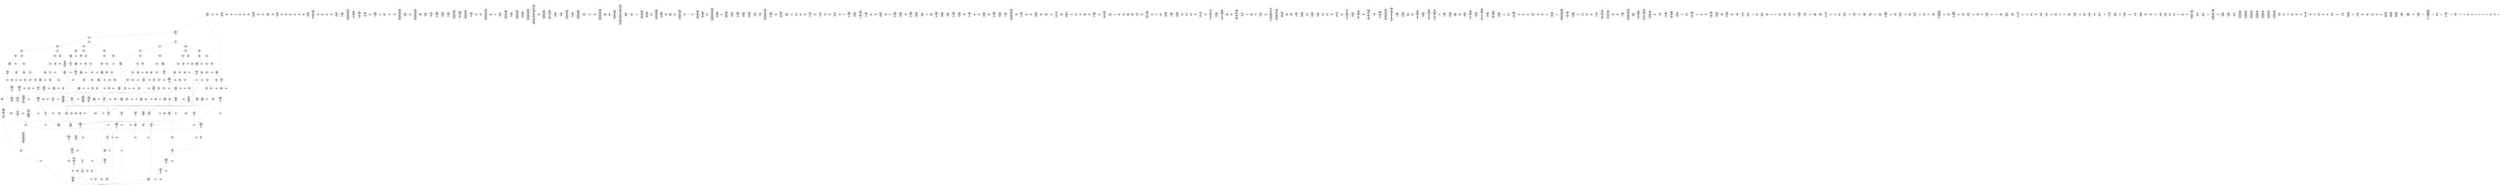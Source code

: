 /* Generated by GvGen v.1.0 (https://www.github.com/stricaud/gvgen) */

digraph G {
compound=true;
   node1 [label="[anywhere]"];
   node2 [label="# 0x0
PUSHX Data
PUSHX Data
MSTORE
PUSHX LogicData
CALLDATASIZE
LT
PUSHX Data
JUMPI
"];
   node3 [label="# 0xd
PUSHX Data
CALLDATALOAD
PUSHX BitData
SHR
PUSHX LogicData
GT
PUSHX Data
JUMPI
"];
   node4 [label="# 0x1e
PUSHX LogicData
GT
PUSHX Data
JUMPI
"];
   node5 [label="# 0x29
PUSHX LogicData
GT
PUSHX Data
JUMPI
"];
   node6 [label="# 0x34
PUSHX LogicData
EQ
PUSHX Data
JUMPI
"];
   node7 [label="# 0x3f
PUSHX LogicData
EQ
PUSHX Data
JUMPI
"];
   node8 [label="# 0x4a
PUSHX LogicData
EQ
PUSHX Data
JUMPI
"];
   node9 [label="# 0x55
PUSHX LogicData
EQ
PUSHX Data
JUMPI
"];
   node10 [label="# 0x60
PUSHX LogicData
EQ
PUSHX Data
JUMPI
"];
   node11 [label="# 0x6b
PUSHX LogicData
EQ
PUSHX Data
JUMPI
"];
   node12 [label="# 0x76
PUSHX Data
REVERT
"];
   node13 [label="# 0x7a
JUMPDEST
PUSHX LogicData
EQ
PUSHX Data
JUMPI
"];
   node14 [label="# 0x86
PUSHX LogicData
EQ
PUSHX Data
JUMPI
"];
   node15 [label="# 0x91
PUSHX LogicData
EQ
PUSHX Data
JUMPI
"];
   node16 [label="# 0x9c
PUSHX LogicData
EQ
PUSHX Data
JUMPI
"];
   node17 [label="# 0xa7
PUSHX LogicData
EQ
PUSHX Data
JUMPI
"];
   node18 [label="# 0xb2
PUSHX Data
REVERT
"];
   node19 [label="# 0xb6
JUMPDEST
PUSHX LogicData
GT
PUSHX Data
JUMPI
"];
   node20 [label="# 0xc2
PUSHX LogicData
EQ
PUSHX Data
JUMPI
"];
   node21 [label="# 0xcd
PUSHX LogicData
EQ
PUSHX Data
JUMPI
"];
   node22 [label="# 0xd8
PUSHX LogicData
EQ
PUSHX Data
JUMPI
"];
   node23 [label="# 0xe3
PUSHX LogicData
EQ
PUSHX Data
JUMPI
"];
   node24 [label="# 0xee
PUSHX LogicData
EQ
PUSHX Data
JUMPI
"];
   node25 [label="# 0xf9
PUSHX Data
REVERT
"];
   node26 [label="# 0xfd
JUMPDEST
PUSHX LogicData
EQ
PUSHX Data
JUMPI
"];
   node27 [label="# 0x109
PUSHX LogicData
EQ
PUSHX Data
JUMPI
"];
   node28 [label="# 0x114
PUSHX LogicData
EQ
PUSHX Data
JUMPI
"];
   node29 [label="# 0x11f
PUSHX LogicData
EQ
PUSHX Data
JUMPI
"];
   node30 [label="# 0x12a
PUSHX LogicData
EQ
PUSHX Data
JUMPI
"];
   node31 [label="# 0x135
PUSHX Data
REVERT
"];
   node32 [label="# 0x139
JUMPDEST
PUSHX LogicData
GT
PUSHX Data
JUMPI
"];
   node33 [label="# 0x145
PUSHX LogicData
GT
PUSHX Data
JUMPI
"];
   node34 [label="# 0x150
PUSHX LogicData
EQ
PUSHX Data
JUMPI
"];
   node35 [label="# 0x15b
PUSHX LogicData
EQ
PUSHX Data
JUMPI
"];
   node36 [label="# 0x166
PUSHX LogicData
EQ
PUSHX Data
JUMPI
"];
   node37 [label="# 0x171
PUSHX LogicData
EQ
PUSHX Data
JUMPI
"];
   node38 [label="# 0x17c
PUSHX LogicData
EQ
PUSHX Data
JUMPI
"];
   node39 [label="# 0x187
PUSHX Data
REVERT
"];
   node40 [label="# 0x18b
JUMPDEST
PUSHX LogicData
EQ
PUSHX Data
JUMPI
"];
   node41 [label="# 0x197
PUSHX LogicData
EQ
PUSHX Data
JUMPI
"];
   node42 [label="# 0x1a2
PUSHX LogicData
EQ
PUSHX Data
JUMPI
"];
   node43 [label="# 0x1ad
PUSHX LogicData
EQ
PUSHX Data
JUMPI
"];
   node44 [label="# 0x1b8
PUSHX LogicData
EQ
PUSHX Data
JUMPI
"];
   node45 [label="# 0x1c3
PUSHX Data
REVERT
"];
   node46 [label="# 0x1c7
JUMPDEST
PUSHX LogicData
GT
PUSHX Data
JUMPI
"];
   node47 [label="# 0x1d3
PUSHX LogicData
EQ
PUSHX Data
JUMPI
"];
   node48 [label="# 0x1de
PUSHX LogicData
EQ
PUSHX Data
JUMPI
"];
   node49 [label="# 0x1e9
PUSHX LogicData
EQ
PUSHX Data
JUMPI
"];
   node50 [label="# 0x1f4
PUSHX LogicData
EQ
PUSHX Data
JUMPI
"];
   node51 [label="# 0x1ff
PUSHX LogicData
EQ
PUSHX Data
JUMPI
"];
   node52 [label="# 0x20a
PUSHX Data
REVERT
"];
   node53 [label="# 0x20e
JUMPDEST
PUSHX LogicData
EQ
PUSHX Data
JUMPI
"];
   node54 [label="# 0x219
PUSHX LogicData
EQ
PUSHX Data
JUMPI
"];
   node55 [label="# 0x224
PUSHX LogicData
EQ
PUSHX Data
JUMPI
"];
   node56 [label="# 0x22f
PUSHX LogicData
EQ
PUSHX Data
JUMPI
"];
   node57 [label="# 0x23a
PUSHX LogicData
EQ
PUSHX Data
JUMPI
"];
   node58 [label="# 0x245
JUMPDEST
PUSHX Data
REVERT
"];
   node59 [label="# 0x24a
JUMPDEST
CALLVALUE
ISZERO
PUSHX Data
JUMPI
"];
   node60 [label="# 0x252
PUSHX Data
REVERT
"];
   node61 [label="# 0x256
JUMPDEST
PUSHX Data
PUSHX Data
CALLDATASIZE
PUSHX Data
PUSHX Data
JUMP
"];
   node62 [label="# 0x265
JUMPDEST
PUSHX Data
JUMP
"];
   node63 [label="# 0x26a
JUMPDEST
PUSHX MemData
MLOAD
MSTORE
PUSHX ArithData
ADD
"];
   node64 [label="# 0x274
JUMPDEST
PUSHX MemData
MLOAD
SUB
RETURN
"];
   node65 [label="# 0x27d
JUMPDEST
CALLVALUE
ISZERO
PUSHX Data
JUMPI
"];
   node66 [label="# 0x285
PUSHX Data
REVERT
"];
   node67 [label="# 0x289
JUMPDEST
PUSHX Data
PUSHX Data
CALLDATASIZE
PUSHX Data
PUSHX Data
JUMP
"];
   node68 [label="# 0x298
JUMPDEST
PUSHX Data
JUMP
"];
   node69 [label="# 0x29d
JUMPDEST
PUSHX MemData
MLOAD
ISZERO
ISZERO
MSTORE
PUSHX ArithData
ADD
PUSHX Data
JUMP
"];
   node70 [label="# 0x2ad
JUMPDEST
CALLVALUE
ISZERO
PUSHX Data
JUMPI
"];
   node71 [label="# 0x2b5
PUSHX Data
REVERT
"];
   node72 [label="# 0x2b9
JUMPDEST
PUSHX Data
MLOAD
ADD
MSTORE
PUSHX Data
MSTORE
PUSHX BitData
PUSHX BitData
SHL
PUSHX ArithData
ADD
MSTORE
"];
   node73 [label="# 0x2e5
JUMPDEST
PUSHX MemData
MLOAD
PUSHX Data
PUSHX Data
JUMP
"];
   node74 [label="# 0x2f2
JUMPDEST
CALLVALUE
ISZERO
PUSHX Data
JUMPI
"];
   node75 [label="# 0x2fa
PUSHX Data
REVERT
"];
   node76 [label="# 0x2fe
JUMPDEST
PUSHX Data
PUSHX StorData
SLOAD
JUMP
"];
   node77 [label="# 0x308
JUMPDEST
CALLVALUE
ISZERO
PUSHX Data
JUMPI
"];
   node78 [label="# 0x310
PUSHX Data
REVERT
"];
   node79 [label="# 0x314
JUMPDEST
PUSHX Data
PUSHX Data
CALLDATASIZE
PUSHX Data
PUSHX Data
JUMP
"];
   node80 [label="# 0x323
JUMPDEST
PUSHX Data
JUMP
"];
   node81 [label="# 0x328
JUMPDEST
CALLVALUE
ISZERO
PUSHX Data
JUMPI
"];
   node82 [label="# 0x330
PUSHX Data
REVERT
"];
   node83 [label="# 0x334
JUMPDEST
PUSHX Data
PUSHX Data
JUMP
"];
   node84 [label="# 0x33f
JUMPDEST
CALLVALUE
ISZERO
PUSHX Data
JUMPI
"];
   node85 [label="# 0x347
PUSHX Data
REVERT
"];
   node86 [label="# 0x34b
JUMPDEST
PUSHX Data
PUSHX Data
JUMP
"];
   node87 [label="# 0x354
JUMPDEST
PUSHX MemData
MLOAD
PUSHX BitData
AND
MSTORE
PUSHX ArithData
ADD
PUSHX Data
JUMP
"];
   node88 [label="# 0x366
JUMPDEST
CALLVALUE
ISZERO
PUSHX Data
JUMPI
"];
   node89 [label="# 0x36e
PUSHX Data
REVERT
"];
   node90 [label="# 0x372
JUMPDEST
PUSHX Data
PUSHX Data
CALLDATASIZE
PUSHX Data
PUSHX Data
JUMP
"];
   node91 [label="# 0x381
JUMPDEST
PUSHX Data
JUMP
"];
   node92 [label="# 0x386
JUMPDEST
STOP
"];
   node93 [label="# 0x388
JUMPDEST
CALLVALUE
ISZERO
PUSHX Data
JUMPI
"];
   node94 [label="# 0x390
PUSHX Data
REVERT
"];
   node95 [label="# 0x394
JUMPDEST
PUSHX Data
PUSHX Data
CALLDATASIZE
PUSHX Data
PUSHX Data
JUMP
"];
   node96 [label="# 0x3a3
JUMPDEST
PUSHX Data
JUMP
"];
   node97 [label="# 0x3a8
JUMPDEST
CALLVALUE
ISZERO
PUSHX Data
JUMPI
"];
   node98 [label="# 0x3b0
PUSHX Data
REVERT
"];
   node99 [label="# 0x3b4
JUMPDEST
PUSHX Data
PUSHX Data
CALLDATASIZE
PUSHX Data
PUSHX Data
JUMP
"];
   node100 [label="# 0x3c3
JUMPDEST
PUSHX Data
JUMP
"];
   node101 [label="# 0x3c8
JUMPDEST
PUSHX Data
PUSHX Data
CALLDATASIZE
PUSHX Data
PUSHX Data
JUMP
"];
   node102 [label="# 0x3d6
JUMPDEST
PUSHX Data
JUMP
"];
   node103 [label="# 0x3db
JUMPDEST
CALLVALUE
ISZERO
PUSHX Data
JUMPI
"];
   node104 [label="# 0x3e3
PUSHX Data
REVERT
"];
   node105 [label="# 0x3e7
JUMPDEST
PUSHX Data
PUSHX Data
CALLDATASIZE
PUSHX Data
PUSHX Data
JUMP
"];
   node106 [label="# 0x3f6
JUMPDEST
PUSHX Data
PUSHX Data
MSTORE
PUSHX Data
MSTORE
PUSHX Data
SHA3
SLOAD
PUSHX BitData
AND
JUMP
"];
   node107 [label="# 0x40b
JUMPDEST
CALLVALUE
ISZERO
PUSHX Data
JUMPI
"];
   node108 [label="# 0x413
PUSHX Data
REVERT
"];
   node109 [label="# 0x417
JUMPDEST
PUSHX StorData
SLOAD
PUSHX Data
PUSHX ArithData
PUSHX BitData
PUSHX BitData
SHL
SUB
AND
JUMP
"];
   node110 [label="# 0x42b
JUMPDEST
PUSHX MemData
MLOAD
PUSHX ArithData
PUSHX BitData
PUSHX BitData
SHL
SUB
AND
MSTORE
PUSHX ArithData
ADD
PUSHX Data
JUMP
"];
   node111 [label="# 0x443
JUMPDEST
CALLVALUE
ISZERO
PUSHX Data
JUMPI
"];
   node112 [label="# 0x44b
PUSHX Data
REVERT
"];
   node113 [label="# 0x44f
JUMPDEST
PUSHX Data
PUSHX Data
JUMP
"];
   node114 [label="# 0x45f
JUMPDEST
CALLVALUE
ISZERO
PUSHX Data
JUMPI
"];
   node115 [label="# 0x467
PUSHX Data
REVERT
"];
   node116 [label="# 0x46b
JUMPDEST
PUSHX Data
PUSHX Data
CALLDATASIZE
PUSHX Data
PUSHX Data
JUMP
"];
   node117 [label="# 0x47a
JUMPDEST
PUSHX Data
JUMP
"];
   node118 [label="# 0x47f
JUMPDEST
CALLVALUE
ISZERO
PUSHX Data
JUMPI
"];
   node119 [label="# 0x487
PUSHX Data
REVERT
"];
   node120 [label="# 0x48b
JUMPDEST
PUSHX Data
PUSHX Data
CALLDATASIZE
PUSHX Data
PUSHX Data
JUMP
"];
   node121 [label="# 0x49a
JUMPDEST
PUSHX Data
JUMP
"];
   node122 [label="# 0x49f
JUMPDEST
PUSHX MemData
MLOAD
PUSHX Data
PUSHX Data
JUMP
"];
   node123 [label="# 0x4ac
JUMPDEST
CALLVALUE
ISZERO
PUSHX Data
JUMPI
"];
   node124 [label="# 0x4b4
PUSHX Data
REVERT
"];
   node125 [label="# 0x4b8
JUMPDEST
PUSHX Data
PUSHX Data
JUMP
"];
   node126 [label="# 0x4c2
JUMPDEST
CALLVALUE
ISZERO
PUSHX Data
JUMPI
"];
   node127 [label="# 0x4ca
PUSHX Data
REVERT
"];
   node128 [label="# 0x4ce
JUMPDEST
PUSHX Data
PUSHX Data
JUMP
"];
   node129 [label="# 0x4d7
JUMPDEST
CALLVALUE
ISZERO
PUSHX Data
JUMPI
"];
   node130 [label="# 0x4df
PUSHX Data
REVERT
"];
   node131 [label="# 0x4e3
JUMPDEST
PUSHX Data
PUSHX Data
CALLDATASIZE
PUSHX Data
PUSHX Data
JUMP
"];
   node132 [label="# 0x4f2
JUMPDEST
PUSHX Data
JUMP
"];
   node133 [label="# 0x4f7
JUMPDEST
CALLVALUE
ISZERO
PUSHX Data
JUMPI
"];
   node134 [label="# 0x4ff
PUSHX Data
REVERT
"];
   node135 [label="# 0x503
JUMPDEST
PUSHX Data
PUSHX Data
CALLDATASIZE
PUSHX Data
PUSHX Data
JUMP
"];
   node136 [label="# 0x512
JUMPDEST
PUSHX Data
PUSHX Data
MSTORE
PUSHX Data
MSTORE
PUSHX Data
SHA3
SLOAD
JUMP
"];
   node137 [label="# 0x524
JUMPDEST
CALLVALUE
ISZERO
PUSHX Data
JUMPI
"];
   node138 [label="# 0x52c
PUSHX Data
REVERT
"];
   node139 [label="# 0x530
JUMPDEST
PUSHX Data
PUSHX Data
CALLDATASIZE
PUSHX Data
PUSHX Data
JUMP
"];
   node140 [label="# 0x53f
JUMPDEST
PUSHX Data
JUMP
"];
   node141 [label="# 0x544
JUMPDEST
CALLVALUE
ISZERO
PUSHX Data
JUMPI
"];
   node142 [label="# 0x54c
PUSHX Data
REVERT
"];
   node143 [label="# 0x550
JUMPDEST
PUSHX Data
PUSHX Data
JUMP
"];
   node144 [label="# 0x559
JUMPDEST
CALLVALUE
ISZERO
PUSHX Data
JUMPI
"];
   node145 [label="# 0x561
PUSHX Data
REVERT
"];
   node146 [label="# 0x565
JUMPDEST
PUSHX Data
PUSHX Data
JUMP
"];
   node147 [label="# 0x56e
JUMPDEST
CALLVALUE
ISZERO
PUSHX Data
JUMPI
"];
   node148 [label="# 0x576
PUSHX Data
REVERT
"];
   node149 [label="# 0x57a
JUMPDEST
PUSHX StorData
SLOAD
PUSHX ArithData
PUSHX BitData
PUSHX BitData
SHL
SUB
AND
PUSHX Data
JUMP
"];
   node150 [label="# 0x58c
JUMPDEST
CALLVALUE
ISZERO
PUSHX Data
JUMPI
"];
   node151 [label="# 0x594
PUSHX Data
REVERT
"];
   node152 [label="# 0x598
JUMPDEST
PUSHX Data
PUSHX Data
JUMP
"];
   node153 [label="# 0x5a1
JUMPDEST
CALLVALUE
ISZERO
PUSHX Data
JUMPI
"];
   node154 [label="# 0x5a9
PUSHX Data
REVERT
"];
   node155 [label="# 0x5ad
JUMPDEST
PUSHX Data
MLOAD
ADD
MSTORE
PUSHX Data
MSTORE
PUSHX BitData
PUSHX BitData
SHL
PUSHX ArithData
ADD
MSTORE
PUSHX Data
JUMP
"];
   node156 [label="# 0x5cf
JUMPDEST
CALLVALUE
ISZERO
PUSHX Data
JUMPI
"];
   node157 [label="# 0x5d7
PUSHX Data
REVERT
"];
   node158 [label="# 0x5db
JUMPDEST
PUSHX Data
PUSHX Data
CALLDATASIZE
PUSHX Data
PUSHX Data
JUMP
"];
   node159 [label="# 0x5ea
JUMPDEST
PUSHX Data
JUMP
"];
   node160 [label="# 0x5ef
JUMPDEST
CALLVALUE
ISZERO
PUSHX Data
JUMPI
"];
   node161 [label="# 0x5f7
PUSHX Data
REVERT
"];
   node162 [label="# 0x5fb
JUMPDEST
PUSHX Data
PUSHX Data
CALLDATASIZE
PUSHX Data
PUSHX Data
JUMP
"];
   node163 [label="# 0x60a
JUMPDEST
PUSHX Data
JUMP
"];
   node164 [label="# 0x60f
JUMPDEST
CALLVALUE
ISZERO
PUSHX Data
JUMPI
"];
   node165 [label="# 0x617
PUSHX Data
REVERT
"];
   node166 [label="# 0x61b
JUMPDEST
PUSHX Data
PUSHX Data
CALLDATASIZE
PUSHX Data
PUSHX Data
JUMP
"];
   node167 [label="# 0x62a
JUMPDEST
PUSHX Data
JUMP
"];
   node168 [label="# 0x62f
JUMPDEST
CALLVALUE
ISZERO
PUSHX Data
JUMPI
"];
   node169 [label="# 0x637
PUSHX Data
REVERT
"];
   node170 [label="# 0x63b
JUMPDEST
PUSHX Data
PUSHX MemData
MLOAD
PUSHX ArithData
ADD
PUSHX Data
MSTORE
PUSHX Data
MSTORE
PUSHX ArithData
ADD
PUSHX BitData
PUSHX BitData
SHL
MSTORE
JUMP
"];
   node171 [label="# 0x66e
JUMPDEST
CALLVALUE
ISZERO
PUSHX Data
JUMPI
"];
   node172 [label="# 0x676
PUSHX Data
REVERT
"];
   node173 [label="# 0x67a
JUMPDEST
PUSHX Data
PUSHX Data
CALLDATASIZE
PUSHX Data
PUSHX Data
JUMP
"];
   node174 [label="# 0x689
JUMPDEST
PUSHX Data
JUMP
"];
   node175 [label="# 0x68e
JUMPDEST
CALLVALUE
ISZERO
PUSHX Data
JUMPI
"];
   node176 [label="# 0x696
PUSHX Data
REVERT
"];
   node177 [label="# 0x69a
JUMPDEST
PUSHX Data
PUSHX Data
CALLDATASIZE
PUSHX Data
PUSHX Data
JUMP
"];
   node178 [label="# 0x6a9
JUMPDEST
PUSHX Data
JUMP
"];
   node179 [label="# 0x6ae
JUMPDEST
CALLVALUE
ISZERO
PUSHX Data
JUMPI
"];
   node180 [label="# 0x6b6
PUSHX Data
REVERT
"];
   node181 [label="# 0x6ba
JUMPDEST
PUSHX Data
PUSHX Data
CALLDATASIZE
PUSHX Data
PUSHX Data
JUMP
"];
   node182 [label="# 0x6c9
JUMPDEST
PUSHX Data
PUSHX Data
MSTORE
PUSHX Data
MSTORE
PUSHX Data
SHA3
SLOAD
JUMP
"];
   node183 [label="# 0x6db
JUMPDEST
CALLVALUE
ISZERO
PUSHX Data
JUMPI
"];
   node184 [label="# 0x6e3
PUSHX Data
REVERT
"];
   node185 [label="# 0x6e7
JUMPDEST
PUSHX Data
PUSHX StorData
SLOAD
JUMP
"];
   node186 [label="# 0x6f1
JUMPDEST
CALLVALUE
ISZERO
PUSHX Data
JUMPI
"];
   node187 [label="# 0x6f9
PUSHX Data
REVERT
"];
   node188 [label="# 0x6fd
JUMPDEST
PUSHX Data
PUSHX StorData
SLOAD
JUMP
"];
   node189 [label="# 0x707
JUMPDEST
CALLVALUE
ISZERO
PUSHX Data
JUMPI
"];
   node190 [label="# 0x70f
PUSHX Data
REVERT
"];
   node191 [label="# 0x713
JUMPDEST
PUSHX Data
PUSHX Data
CALLDATASIZE
PUSHX Data
PUSHX Data
JUMP
"];
   node192 [label="# 0x722
JUMPDEST
PUSHX ArithData
PUSHX BitData
PUSHX BitData
SHL
SUB
AND
PUSHX Data
MSTORE
PUSHX Data
PUSHX Data
MSTORE
PUSHX Data
SHA3
AND
MSTORE
MSTORE
SHA3
SLOAD
PUSHX BitData
AND
JUMP
"];
   node193 [label="# 0x750
JUMPDEST
CALLVALUE
ISZERO
PUSHX Data
JUMPI
"];
   node194 [label="# 0x758
PUSHX Data
REVERT
"];
   node195 [label="# 0x75c
JUMPDEST
PUSHX Data
PUSHX Data
CALLDATASIZE
PUSHX Data
PUSHX Data
JUMP
"];
   node196 [label="# 0x76b
JUMPDEST
PUSHX Data
JUMP
"];
   node197 [label="# 0x770
JUMPDEST
CALLVALUE
ISZERO
PUSHX Data
JUMPI
"];
   node198 [label="# 0x778
PUSHX Data
REVERT
"];
   node199 [label="# 0x77c
JUMPDEST
PUSHX Data
PUSHX Data
CALLDATASIZE
PUSHX Data
PUSHX Data
JUMP
"];
   node200 [label="# 0x78b
JUMPDEST
PUSHX Data
JUMP
"];
   node201 [label="# 0x790
JUMPDEST
CALLVALUE
ISZERO
PUSHX Data
JUMPI
"];
   node202 [label="# 0x798
PUSHX Data
REVERT
"];
   node203 [label="# 0x79c
JUMPDEST
PUSHX Data
PUSHX Data
CALLDATASIZE
PUSHX Data
PUSHX Data
JUMP
"];
   node204 [label="# 0x7ab
JUMPDEST
PUSHX Data
JUMP
"];
   node205 [label="# 0x7b0
JUMPDEST
CALLVALUE
ISZERO
PUSHX Data
JUMPI
"];
   node206 [label="# 0x7b8
PUSHX Data
REVERT
"];
   node207 [label="# 0x7bc
JUMPDEST
PUSHX Data
PUSHX Data
CALLDATASIZE
PUSHX Data
PUSHX Data
JUMP
"];
   node208 [label="# 0x7cb
JUMPDEST
PUSHX Data
JUMP
"];
   node209 [label="# 0x7d0
JUMPDEST
PUSHX MemData
MLOAD
PUSHX BitData
AND
MSTORE
PUSHX ArithData
ADD
PUSHX Data
JUMP
"];
   node210 [label="# 0x7e3
JUMPDEST
CALLVALUE
ISZERO
PUSHX Data
JUMPI
"];
   node211 [label="# 0x7eb
PUSHX Data
REVERT
"];
   node212 [label="# 0x7ef
JUMPDEST
PUSHX Data
PUSHX MemData
MLOAD
PUSHX ArithData
ADD
PUSHX Data
MSTORE
PUSHX Data
MSTORE
PUSHX ArithData
ADD
PUSHX BitData
PUSHX BitData
SHL
MSTORE
JUMP
"];
   node213 [label="# 0x814
JUMPDEST
PUSHX Data
PUSHX ArithData
PUSHX BitData
PUSHX BitData
SHL
SUB
AND
PUSHX Data
JUMPI
"];
   node214 [label="# 0x825
PUSHX MemData
MLOAD
PUSHX BitData
PUSHX BitData
SHL
MSTORE
PUSHX Data
PUSHX ArithData
ADD
MSTORE
PUSHX Data
PUSHX ArithData
ADD
MSTORE
PUSHX Data
PUSHX ArithData
ADD
MSTORE
PUSHX BitData
PUSHX BitData
SHL
PUSHX ArithData
ADD
MSTORE
PUSHX ArithData
ADD
"];
   node215 [label="# 0x87c
JUMPDEST
PUSHX MemData
MLOAD
SUB
REVERT
"];
   node216 [label="# 0x885
JUMPDEST
PUSHX Data
MSTORE
PUSHX Data
MSTORE
PUSHX Data
SHA3
PUSHX ArithData
PUSHX BitData
PUSHX BitData
SHL
SUB
AND
MSTORE
MSTORE
SHA3
SLOAD
JUMP
"];
   node217 [label="# 0x8ab
JUMPDEST
PUSHX Data
PUSHX ArithData
PUSHX BitData
PUSHX BitData
SHL
SUB
NOT
AND
PUSHX BitData
PUSHX BitData
SHL
EQ
PUSHX Data
JUMPI
"];
   node218 [label="# 0x8c7
PUSHX ArithData
PUSHX BitData
PUSHX BitData
SHL
SUB
NOT
AND
PUSHX BitData
PUSHX BitData
SHL
EQ
"];
   node219 [label="# 0x8dc
JUMPDEST
PUSHX Data
JUMPI
"];
   node220 [label="# 0x8e2
PUSHX BitData
PUSHX BitData
SHL
PUSHX ArithData
PUSHX BitData
PUSHX BitData
SHL
SUB
NOT
AND
EQ
"];
   node221 [label="# 0x8f7
JUMPDEST
JUMP
"];
   node222 [label="# 0x8fd
JUMPDEST
PUSHX Data
ISZERO
PUSHX Data
JUMPI
"];
   node223 [label="# 0x907
PUSHX LogicData
EQ
"];
   node224 [label="# 0x90c
JUMPDEST
PUSHX Data
JUMPI
"];
   node225 [label="# 0x911
PUSHX MemData
MLOAD
PUSHX BitData
PUSHX BitData
SHL
MSTORE
PUSHX Data
PUSHX ArithData
ADD
MSTORE
PUSHX Data
PUSHX ArithData
ADD
MSTORE
PUSHX Data
PUSHX ArithData
ADD
MSTORE
PUSHX BitData
PUSHX BitData
SHL
PUSHX ArithData
ADD
MSTORE
PUSHX ArithData
ADD
PUSHX Data
JUMP
"];
   node226 [label="# 0x975
JUMPDEST
PUSHX Data
PUSHX StorData
SLOAD
PUSHX Data
PUSHX Data
JUMP
"];
   node227 [label="# 0x984
JUMPDEST
GT
PUSHX Data
JUMPI
"];
   node228 [label="# 0x98c
PUSHX MemData
MLOAD
PUSHX BitData
PUSHX BitData
SHL
MSTORE
PUSHX Data
PUSHX ArithData
ADD
MSTORE
PUSHX Data
PUSHX ArithData
ADD
MSTORE
PUSHX Data
PUSHX ArithData
ADD
MSTORE
PUSHX BitData
PUSHX BitData
SHL
PUSHX ArithData
ADD
MSTORE
PUSHX ArithData
ADD
PUSHX Data
JUMP
"];
   node229 [label="# 0x9df
JUMPDEST
PUSHX Data
PUSHX Data
PUSHX Data
JUMP
"];
   node230 [label="# 0x9ea
JUMPDEST
PUSHX MemData
MLOAD
PUSHX ArithData
ADD
PUSHX Data
PUSHX Data
JUMP
"];
   node231 [label="# 0x9fb
JUMPDEST
PUSHX MemData
MLOAD
PUSHX ArithData
SUB
SUB
MSTORE
PUSHX Data
MSTORE
JUMP
"];
   node232 [label="# 0xa11
JUMPDEST
PUSHX StorData
SLOAD
PUSHX ArithData
PUSHX BitData
PUSHX BitData
SHL
SUB
AND
CALLER
EQ
PUSHX Data
JUMPI
"];
   node233 [label="# 0xa24
PUSHX MemData
MLOAD
PUSHX BitData
PUSHX BitData
SHL
MSTORE
PUSHX ArithData
ADD
PUSHX Data
PUSHX Data
JUMP
"];
   node234 [label="# 0xa3b
JUMPDEST
PUSHX StorData
SLOAD
PUSHX ArithData
PUSHX BitData
PUSHX BitData
SHL
SUB
AND
PUSHX Data
JUMPI
"];
   node235 [label="# 0xa4c
PUSHX MemData
MLOAD
PUSHX BitData
PUSHX BitData
SHL
MSTORE
PUSHX Data
PUSHX ArithData
ADD
MSTORE
PUSHX Data
PUSHX ArithData
ADD
MSTORE
PUSHX Data
PUSHX ArithData
ADD
MSTORE
PUSHX ArithData
ADD
PUSHX Data
JUMP
"];
   node236 [label="# 0xa93
JUMPDEST
PUSHX StorData
SLOAD
PUSHX MemData
MLOAD
PUSHX ArithData
PUSHX BitData
PUSHX BitData
SHL
SUB
AND
ISZERO
PUSHX ArithData
MUL
PUSHX Data
CALL
PUSHX Data
JUMPI
"];
   node237 [label="# 0xac1
PUSHX MemData
MLOAD
PUSHX BitData
PUSHX BitData
SHL
MSTORE
PUSHX Data
PUSHX ArithData
ADD
MSTORE
PUSHX Data
PUSHX ArithData
ADD
MSTORE
PUSHX Data
PUSHX ArithData
ADD
MSTORE
PUSHX ArithData
ADD
PUSHX Data
JUMP
"];
   node238 [label="# 0xb08
JUMPDEST
JUMP
"];
   node239 [label="# 0xb0b
JUMPDEST
PUSHX ArithData
PUSHX BitData
PUSHX BitData
SHL
SUB
AND
CALLER
EQ
PUSHX Data
JUMPI
"];
   node240 [label="# 0xb1d
PUSHX Data
CALLER
PUSHX Data
JUMP
"];
   node241 [label="# 0xb27
JUMPDEST
PUSHX Data
JUMPI
"];
   node242 [label="# 0xb2c
PUSHX MemData
MLOAD
PUSHX BitData
PUSHX BitData
SHL
MSTORE
PUSHX Data
PUSHX ArithData
ADD
MSTORE
PUSHX Data
PUSHX ArithData
ADD
MSTORE
PUSHX Data
PUSHX ArithData
ADD
MSTORE
PUSHX BitData
PUSHX BitData
SHL
PUSHX ArithData
ADD
MSTORE
PUSHX ArithData
ADD
PUSHX Data
JUMP
"];
   node243 [label="# 0xb8e
JUMPDEST
PUSHX Data
PUSHX Data
JUMP
"];
   node244 [label="# 0xb9b
JUMPDEST
JUMP
"];
   node245 [label="# 0xba2
JUMPDEST
PUSHX LogicData
PUSHX StorData
SLOAD
EQ
ISZERO
PUSHX Data
JUMPI
"];
   node246 [label="# 0xbae
PUSHX MemData
MLOAD
PUSHX BitData
PUSHX BitData
SHL
MSTORE
PUSHX Data
PUSHX ArithData
ADD
MSTORE
PUSHX Data
PUSHX ArithData
ADD
MSTORE
PUSHX Data
PUSHX ArithData
ADD
MSTORE
PUSHX ArithData
ADD
PUSHX Data
JUMP
"];
   node247 [label="# 0xbf5
JUMPDEST
PUSHX Data
PUSHX Data
SSTORE
PUSHX StorData
SLOAD
TIMESTAMP
LT
ISZERO
PUSHX Data
JUMPI
"];
   node248 [label="# 0xc05
PUSHX MemData
MLOAD
PUSHX BitData
PUSHX BitData
SHL
MSTORE
PUSHX Data
PUSHX ArithData
ADD
MSTORE
PUSHX Data
PUSHX ArithData
ADD
MSTORE
PUSHX Data
PUSHX ArithData
ADD
MSTORE
PUSHX ArithData
ADD
PUSHX Data
JUMP
"];
   node249 [label="# 0xc4c
JUMPDEST
CALLER
PUSHX Data
MSTORE
PUSHX Data
PUSHX Data
MSTORE
PUSHX Data
SHA3
SLOAD
PUSHX BitData
AND
ISZERO
PUSHX Data
JUMPI
"];
   node250 [label="# 0xc65
PUSHX MemData
MLOAD
PUSHX BitData
PUSHX BitData
SHL
MSTORE
PUSHX Data
PUSHX ArithData
ADD
MSTORE
PUSHX Data
PUSHX ArithData
ADD
MSTORE
PUSHX Data
PUSHX ArithData
ADD
MSTORE
PUSHX BitData
PUSHX BitData
SHL
PUSHX ArithData
ADD
MSTORE
PUSHX ArithData
ADD
PUSHX Data
JUMP
"];
   node251 [label="# 0xcbf
JUMPDEST
PUSHX MemData
MLOAD
PUSHX BitData
NOT
CALLER
PUSHX BitData
SHL
AND
PUSHX ArithData
ADD
MSTORE
PUSHX Data
PUSHX ArithData
ADD
PUSHX MemData
MLOAD
PUSHX ArithData
SUB
SUB
MSTORE
PUSHX Data
MSTORE
MLOAD
PUSHX ArithData
ADD
SHA3
PUSHX Data
PUSHX ArithData
MUL
PUSHX ArithData
ADD
PUSHX MemData
MLOAD
ADD
PUSHX Data
MSTORE
MSTORE
PUSHX ArithData
ADD
PUSHX ArithData
MUL
CALLDATACOPY
PUSHX Data
ADD
MSTORE
PUSHX StorData
SLOAD
PUSHX Data
JUMP
"];
   node252 [label="# 0xd39
JUMPDEST
PUSHX Data
JUMPI
"];
   node253 [label="# 0xd3e
PUSHX MemData
MLOAD
PUSHX BitData
PUSHX BitData
SHL
MSTORE
PUSHX Data
PUSHX ArithData
ADD
MSTORE
PUSHX Data
PUSHX ArithData
ADD
MSTORE
PUSHX Data
PUSHX ArithData
ADD
MSTORE
PUSHX ArithData
ADD
PUSHX Data
JUMP
"];
   node254 [label="# 0xd85
JUMPDEST
CALLER
PUSHX Data
MSTORE
PUSHX Data
PUSHX ArithData
MSTORE
PUSHX MemData
SHA3
SLOAD
PUSHX BitData
NOT
AND
PUSHX BitData
OR
SSTORE
MLOAD
ADD
MSTORE
MSTORE
PUSHX Data
PUSHX Data
JUMP
"];
   node255 [label="# 0xdbd
JUMPDEST
PUSHX MemData
MLOAD
CALLER
PUSHX Data
PUSHX Data
LOGX
PUSHX Data
PUSHX Data
SSTORE
JUMP
"];
   node256 [label="# 0xdf2
JUMPDEST
PUSHX LogicData
PUSHX StorData
SLOAD
EQ
ISZERO
PUSHX Data
JUMPI
"];
   node257 [label="# 0xdfe
PUSHX MemData
MLOAD
PUSHX BitData
PUSHX BitData
SHL
MSTORE
PUSHX Data
PUSHX ArithData
ADD
MSTORE
PUSHX Data
PUSHX ArithData
ADD
MSTORE
PUSHX Data
PUSHX ArithData
ADD
MSTORE
PUSHX ArithData
ADD
PUSHX Data
JUMP
"];
   node258 [label="# 0xe45
JUMPDEST
PUSHX Data
PUSHX Data
SSTORE
PUSHX StorData
SLOAD
TIMESTAMP
LT
ISZERO
PUSHX Data
JUMPI
"];
   node259 [label="# 0xe55
PUSHX MemData
MLOAD
PUSHX BitData
PUSHX BitData
SHL
MSTORE
PUSHX Data
PUSHX ArithData
ADD
MSTORE
PUSHX Data
PUSHX ArithData
ADD
MSTORE
PUSHX Data
PUSHX ArithData
ADD
MSTORE
PUSHX ArithData
ADD
PUSHX Data
JUMP
"];
   node260 [label="# 0xe9c
JUMPDEST
PUSHX LogicData
GT
ISZERO
PUSHX Data
JUMPI
"];
   node261 [label="# 0xea7
PUSHX LogicData
GT
ISZERO
"];
   node262 [label="# 0xead
JUMPDEST
PUSHX Data
JUMPI
"];
   node263 [label="# 0xeb2
PUSHX MemData
MLOAD
PUSHX BitData
PUSHX BitData
SHL
MSTORE
PUSHX Data
PUSHX ArithData
ADD
MSTORE
PUSHX Data
PUSHX ArithData
ADD
MSTORE
PUSHX Data
PUSHX ArithData
ADD
MSTORE
PUSHX BitData
PUSHX BitData
SHL
PUSHX ArithData
ADD
MSTORE
PUSHX ArithData
ADD
PUSHX Data
JUMP
"];
   node264 [label="# 0xf16
JUMPDEST
PUSHX Data
PUSHX Data
PUSHX Data
JUMP
"];
   node265 [label="# 0xf28
JUMPDEST
CALLVALUE
LT
ISZERO
PUSHX Data
JUMPI
"];
   node266 [label="# 0xf30
PUSHX MemData
MLOAD
PUSHX BitData
PUSHX BitData
SHL
MSTORE
PUSHX Data
PUSHX ArithData
ADD
MSTORE
PUSHX Data
PUSHX ArithData
ADD
MSTORE
PUSHX Data
PUSHX ArithData
ADD
MSTORE
PUSHX ArithData
ADD
PUSHX Data
JUMP
"];
   node267 [label="# 0xf77
JUMPDEST
PUSHX MemData
MLOAD
PUSHX BitData
NOT
CALLER
PUSHX BitData
SHL
AND
PUSHX ArithData
ADD
MSTORE
PUSHX Data
PUSHX ArithData
ADD
PUSHX MemData
MLOAD
PUSHX ArithData
SUB
SUB
MSTORE
PUSHX Data
MSTORE
MLOAD
PUSHX ArithData
ADD
SHA3
PUSHX Data
PUSHX Data
PUSHX ArithData
MUL
PUSHX ArithData
ADD
PUSHX MemData
MLOAD
ADD
PUSHX Data
MSTORE
MSTORE
PUSHX ArithData
ADD
PUSHX ArithData
MUL
CALLDATACOPY
PUSHX Data
ADD
MSTORE
PUSHX StorData
SLOAD
PUSHX Data
JUMP
"];
   node268 [label="# 0xff3
JUMPDEST
PUSHX Data
PUSHX StorData
SLOAD
TIMESTAMP
PUSHX Data
PUSHX Data
JUMP
"];
   node269 [label="# 0x1005
JUMPDEST
PUSHX LogicData
GT
PUSHX Data
JUMPI
"];
   node270 [label="# 0x1011
PUSHX Data
JUMPI
"];
   node271 [label="# 0x1016
PUSHX MemData
MLOAD
PUSHX BitData
PUSHX BitData
SHL
MSTORE
PUSHX Data
PUSHX ArithData
ADD
MSTORE
PUSHX ArithData
ADD
MSTORE
PUSHX Data
PUSHX ArithData
ADD
MSTORE
PUSHX ArithData
ADD
PUSHX Data
JUMP
"];
   node272 [label="# 0x105d
JUMPDEST
CALLER
PUSHX Data
MSTORE
PUSHX Data
PUSHX Data
MSTORE
PUSHX Data
SHA3
SLOAD
PUSHX Data
PUSHX Data
PUSHX Data
JUMP
"];
   node273 [label="# 0x107b
JUMPDEST
GT
ISZERO
PUSHX Data
JUMPI
"];
   node274 [label="# 0x1082
PUSHX MemData
MLOAD
PUSHX BitData
PUSHX BitData
SHL
MSTORE
PUSHX Data
PUSHX ArithData
ADD
MSTORE
PUSHX ArithData
ADD
MSTORE
PUSHX Data
PUSHX ArithData
ADD
MSTORE
PUSHX Data
PUSHX ArithData
ADD
MSTORE
PUSHX ArithData
ADD
PUSHX Data
JUMP
"];
   node275 [label="# 0x10f1
JUMPDEST
CALLER
PUSHX Data
MSTORE
PUSHX Data
PUSHX Data
MSTORE
PUSHX Data
SHA3
SLOAD
PUSHX Data
PUSHX Data
JUMP
"];
   node276 [label="# 0x1110
JUMPDEST
SSTORE
PUSHX Data
JUMP
"];
   node277 [label="# 0x111b
JUMPDEST
PUSHX Data
PUSHX Data
PUSHX Data
PUSHX Data
JUMP
"];
   node278 [label="# 0x112a
JUMPDEST
GT
PUSHX Data
JUMPI
"];
   node279 [label="# 0x1131
PUSHX Data
PUSHX Data
PUSHX ArithData
MUL
PUSHX ArithData
ADD
PUSHX MemData
MLOAD
ADD
PUSHX Data
MSTORE
MSTORE
PUSHX ArithData
ADD
PUSHX ArithData
MUL
CALLDATACOPY
PUSHX Data
ADD
MSTORE
PUSHX StorData
SLOAD
PUSHX Data
JUMP
"];
   node280 [label="# 0x1173
JUMPDEST
PUSHX Data
JUMPI
"];
   node281 [label="# 0x117c
"];
   node282 [label="# 0x117e
JUMPDEST
PUSHX Data
JUMPI
"];
   node283 [label="# 0x1183
PUSHX MemData
MLOAD
PUSHX BitData
PUSHX BitData
SHL
MSTORE
PUSHX Data
PUSHX ArithData
ADD
MSTORE
PUSHX ArithData
ADD
MSTORE
PUSHX Data
PUSHX ArithData
ADD
MSTORE
PUSHX ArithData
ADD
PUSHX Data
JUMP
"];
   node284 [label="# 0x11ca
JUMPDEST
CALLER
PUSHX Data
MSTORE
PUSHX Data
PUSHX Data
MSTORE
PUSHX Data
SHA3
SLOAD
PUSHX Data
PUSHX Data
PUSHX Data
JUMP
"];
   node285 [label="# 0x11e8
JUMPDEST
GT
ISZERO
PUSHX Data
JUMPI
"];
   node286 [label="# 0x11ef
PUSHX MemData
MLOAD
PUSHX BitData
PUSHX BitData
SHL
MSTORE
PUSHX Data
PUSHX ArithData
ADD
MSTORE
PUSHX Data
PUSHX ArithData
ADD
MSTORE
PUSHX Data
PUSHX ArithData
ADD
MSTORE
PUSHX Data
PUSHX ArithData
ADD
MSTORE
PUSHX BitData
PUSHX BitData
SHL
PUSHX ArithData
ADD
MSTORE
PUSHX ArithData
ADD
PUSHX Data
JUMP
"];
   node287 [label="# 0x126d
JUMPDEST
CALLER
PUSHX Data
MSTORE
PUSHX Data
PUSHX Data
MSTORE
PUSHX Data
SHA3
SLOAD
PUSHX Data
PUSHX Data
JUMP
"];
   node288 [label="# 0x128c
JUMPDEST
SSTORE
"];
   node289 [label="# 0x1293
JUMPDEST
PUSHX Data
CALLER
PUSHX BitData
PUSHX BitData
AND
PUSHX MemData
MLOAD
PUSHX ArithData
ADD
PUSHX Data
MSTORE
PUSHX Data
MSTORE
PUSHX Data
JUMP
"];
   node290 [label="# 0x12b2
JUMPDEST
PUSHX MemData
MLOAD
CALLER
PUSHX Data
PUSHX Data
LOGX
PUSHX Data
PUSHX Data
SSTORE
JUMP
"];
   node291 [label="# 0x12ea
JUMPDEST
PUSHX StorData
SLOAD
PUSHX ArithData
PUSHX BitData
PUSHX BitData
SHL
SUB
AND
CALLER
EQ
PUSHX Data
JUMPI
"];
   node292 [label="# 0x12fd
PUSHX MemData
MLOAD
PUSHX BitData
PUSHX BitData
SHL
MSTORE
PUSHX ArithData
ADD
PUSHX Data
PUSHX Data
JUMP
"];
   node293 [label="# 0x1314
JUMPDEST
PUSHX Data
CALLER
PUSHX MemData
MLOAD
PUSHX ArithData
ADD
PUSHX Data
MSTORE
PUSHX Data
MSTORE
PUSHX Data
JUMP
"];
   node294 [label="# 0x132f
JUMPDEST
PUSHX MemData
MLOAD
CALLER
PUSHX Data
PUSHX Data
LOGX
JUMP
"];
   node295 [label="# 0x135e
JUMPDEST
PUSHX Data
MLOAD
MLOAD
EQ
PUSHX Data
JUMPI
"];
   node296 [label="# 0x136a
PUSHX MemData
MLOAD
PUSHX BitData
PUSHX BitData
SHL
MSTORE
PUSHX Data
PUSHX ArithData
ADD
MSTORE
PUSHX Data
PUSHX ArithData
ADD
MSTORE
PUSHX Data
PUSHX ArithData
ADD
MSTORE
PUSHX BitData
PUSHX BitData
SHL
PUSHX ArithData
ADD
MSTORE
PUSHX ArithData
ADD
PUSHX Data
JUMP
"];
   node297 [label="# 0x13c3
JUMPDEST
PUSHX Data
MLOAD
PUSHX ArithData
PUSHX BitData
PUSHX BitData
SHL
SUB
GT
ISZERO
PUSHX Data
JUMPI
"];
   node298 [label="# 0x13d7
PUSHX Data
PUSHX Data
JUMP
"];
   node299 [label="# 0x13de
JUMPDEST
PUSHX MemData
MLOAD
MSTORE
PUSHX ArithData
MUL
PUSHX ArithData
ADD
ADD
PUSHX Data
MSTORE
ISZERO
PUSHX Data
JUMPI
"];
   node300 [label="# 0x13f8
PUSHX ArithData
ADD
PUSHX ArithData
MUL
CALLDATASIZE
CALLDATACOPY
ADD
"];
   node301 [label="# 0x1407
JUMPDEST
PUSHX Data
"];
   node302 [label="# 0x140d
JUMPDEST
MLOAD
LT
ISZERO
PUSHX Data
JUMPI
"];
   node303 [label="# 0x1417
PUSHX Data
MLOAD
LT
PUSHX Data
JUMPI
"];
   node304 [label="# 0x1424
PUSHX Data
PUSHX Data
JUMP
"];
   node305 [label="# 0x142b
JUMPDEST
PUSHX ArithData
MUL
PUSHX ArithData
ADD
ADD
MLOAD
MLOAD
LT
PUSHX Data
JUMPI
"];
   node306 [label="# 0x143e
PUSHX Data
PUSHX Data
JUMP
"];
   node307 [label="# 0x1445
JUMPDEST
PUSHX ArithData
MUL
PUSHX ArithData
ADD
ADD
MLOAD
PUSHX Data
JUMP
"];
   node308 [label="# 0x1452
JUMPDEST
MLOAD
LT
PUSHX Data
JUMPI
"];
   node309 [label="# 0x145d
PUSHX Data
PUSHX Data
JUMP
"];
   node310 [label="# 0x1464
JUMPDEST
PUSHX ArithData
MUL
ADD
ADD
MSTORE
PUSHX Data
PUSHX Data
JUMP
"];
   node311 [label="# 0x1478
JUMPDEST
PUSHX Data
JUMP
"];
   node312 [label="# 0x147f
JUMPDEST
JUMP
"];
   node313 [label="# 0x1487
JUMPDEST
PUSHX StorData
SLOAD
PUSHX ArithData
PUSHX BitData
PUSHX BitData
SHL
SUB
AND
CALLER
EQ
PUSHX Data
JUMPI
"];
   node314 [label="# 0x149a
PUSHX MemData
MLOAD
PUSHX BitData
PUSHX BitData
SHL
MSTORE
PUSHX ArithData
ADD
PUSHX Data
PUSHX Data
JUMP
"];
   node315 [label="# 0x14b1
JUMPDEST
PUSHX StorData
SLOAD
PUSHX ArithData
PUSHX BitData
PUSHX BitData
SHL
SUB
NOT
AND
PUSHX ArithData
PUSHX BitData
PUSHX BitData
SHL
SUB
AND
OR
SSTORE
JUMP
"];
   node316 [label="# 0x14d3
JUMPDEST
PUSHX ArithData
PUSHX BitData
PUSHX BitData
SHL
SUB
AND
CALLER
EQ
PUSHX Data
JUMPI
"];
   node317 [label="# 0x14e5
PUSHX Data
CALLER
PUSHX Data
JUMP
"];
   node318 [label="# 0x14ef
JUMPDEST
PUSHX Data
JUMPI
"];
   node319 [label="# 0x14f4
PUSHX MemData
MLOAD
PUSHX BitData
PUSHX BitData
SHL
MSTORE
PUSHX ArithData
ADD
PUSHX Data
PUSHX Data
JUMP
"];
   node320 [label="# 0x150b
JUMPDEST
PUSHX Data
PUSHX Data
JUMP
"];
   node321 [label="# 0x1516
JUMPDEST
JUMP
"];
   node322 [label="# 0x151b
JUMPDEST
PUSHX StorData
SLOAD
PUSHX ArithData
PUSHX BitData
PUSHX BitData
SHL
SUB
AND
CALLER
EQ
PUSHX Data
JUMPI
"];
   node323 [label="# 0x152e
PUSHX MemData
MLOAD
PUSHX BitData
PUSHX BitData
SHL
MSTORE
PUSHX ArithData
ADD
PUSHX Data
PUSHX Data
JUMP
"];
   node324 [label="# 0x1545
JUMPDEST
PUSHX Data
PUSHX Data
PUSHX Data
JUMP
"];
   node325 [label="# 0x154f
JUMPDEST
JUMP
"];
   node326 [label="# 0x1551
JUMPDEST
PUSHX StorData
SLOAD
PUSHX ArithData
PUSHX BitData
PUSHX BitData
SHL
SUB
AND
CALLER
EQ
PUSHX Data
JUMPI
"];
   node327 [label="# 0x1564
PUSHX MemData
MLOAD
PUSHX BitData
PUSHX BitData
SHL
MSTORE
PUSHX ArithData
ADD
PUSHX Data
PUSHX Data
JUMP
"];
   node328 [label="# 0x157b
JUMPDEST
PUSHX StorData
SLOAD
PUSHX MemData
MLOAD
PUSHX Data
PUSHX ArithData
PUSHX BitData
PUSHX BitData
SHL
SUB
AND
SELFBALANCE
GAS
CALL
RETURNDATASIZE
PUSHX LogicData
EQ
PUSHX Data
JUMPI
"];
   node329 [label="# 0x15a7
PUSHX MemData
MLOAD
PUSHX BitData
NOT
PUSHX ArithData
RETURNDATASIZE
ADD
AND
ADD
PUSHX Data
MSTORE
RETURNDATASIZE
MSTORE
RETURNDATASIZE
PUSHX Data
PUSHX ArithData
ADD
RETURNDATACOPY
PUSHX Data
JUMP
"];
   node330 [label="# 0x15c8
JUMPDEST
PUSHX Data
"];
   node331 [label="# 0x15cd
JUMPDEST
PUSHX Data
JUMPI
"];
   node332 [label="# 0x15d7
PUSHX MemData
MLOAD
PUSHX BitData
PUSHX BitData
SHL
MSTORE
PUSHX Data
PUSHX ArithData
ADD
MSTORE
PUSHX Data
PUSHX ArithData
ADD
MSTORE
PUSHX Data
PUSHX ArithData
ADD
MSTORE
PUSHX BitData
PUSHX BitData
SHL
PUSHX ArithData
ADD
MSTORE
PUSHX ArithData
ADD
PUSHX Data
JUMP
"];
   node333 [label="# 0x1636
JUMPDEST
PUSHX StorData
SLOAD
PUSHX ArithData
PUSHX BitData
PUSHX BitData
SHL
SUB
AND
CALLER
EQ
PUSHX Data
JUMPI
"];
   node334 [label="# 0x1649
PUSHX MemData
MLOAD
PUSHX BitData
PUSHX BitData
SHL
MSTORE
PUSHX ArithData
ADD
PUSHX Data
PUSHX Data
JUMP
"];
   node335 [label="# 0x1660
JUMPDEST
PUSHX Data
SSTORE
JUMP
"];
   node336 [label="# 0x1665
JUMPDEST
PUSHX StorData
SLOAD
PUSHX ArithData
PUSHX BitData
PUSHX BitData
SHL
SUB
AND
CALLER
EQ
PUSHX Data
JUMPI
"];
   node337 [label="# 0x1678
PUSHX MemData
MLOAD
PUSHX BitData
PUSHX BitData
SHL
MSTORE
PUSHX ArithData
ADD
PUSHX Data
PUSHX Data
JUMP
"];
   node338 [label="# 0x168f
JUMPDEST
MLOAD
PUSHX Data
PUSHX Data
PUSHX ArithData
ADD
PUSHX Data
JUMP
"];
   node339 [label="# 0x16a2
JUMPDEST
JUMP
"];
   node340 [label="# 0x16a6
JUMPDEST
PUSHX Data
CALLER
PUSHX Data
JUMP
"];
   node341 [label="# 0x16b1
JUMPDEST
PUSHX StorData
SLOAD
PUSHX ArithData
PUSHX BitData
PUSHX BitData
SHL
SUB
AND
CALLER
EQ
PUSHX Data
JUMPI
"];
   node342 [label="# 0x16c4
PUSHX MemData
MLOAD
PUSHX BitData
PUSHX BitData
SHL
MSTORE
PUSHX ArithData
ADD
PUSHX Data
PUSHX Data
JUMP
"];
   node343 [label="# 0x16db
JUMPDEST
PUSHX Data
SSTORE
PUSHX MemData
MLOAD
PUSHX Data
PUSHX Data
LOGX
JUMP
"];
   node344 [label="# 0x170e
JUMPDEST
PUSHX StorData
SLOAD
PUSHX ArithData
PUSHX BitData
PUSHX BitData
SHL
SUB
AND
CALLER
EQ
PUSHX Data
JUMPI
"];
   node345 [label="# 0x1721
PUSHX MemData
MLOAD
PUSHX BitData
PUSHX BitData
SHL
MSTORE
PUSHX ArithData
ADD
PUSHX Data
PUSHX Data
JUMP
"];
   node346 [label="# 0x1738
JUMPDEST
PUSHX Data
SSTORE
JUMP
"];
   node347 [label="# 0x173d
JUMPDEST
PUSHX ArithData
PUSHX BitData
PUSHX BitData
SHL
SUB
AND
CALLER
EQ
PUSHX Data
JUMPI
"];
   node348 [label="# 0x174f
PUSHX Data
CALLER
PUSHX Data
JUMP
"];
   node349 [label="# 0x1759
JUMPDEST
PUSHX Data
JUMPI
"];
   node350 [label="# 0x175e
PUSHX MemData
MLOAD
PUSHX BitData
PUSHX BitData
SHL
MSTORE
PUSHX ArithData
ADD
PUSHX Data
PUSHX Data
JUMP
"];
   node351 [label="# 0x1775
JUMPDEST
PUSHX Data
PUSHX Data
JUMP
"];
   node352 [label="# 0x1782
JUMPDEST
PUSHX StorData
SLOAD
PUSHX ArithData
PUSHX BitData
PUSHX BitData
SHL
SUB
AND
CALLER
EQ
PUSHX Data
JUMPI
"];
   node353 [label="# 0x1795
PUSHX MemData
MLOAD
PUSHX BitData
PUSHX BitData
SHL
MSTORE
PUSHX ArithData
ADD
PUSHX Data
PUSHX Data
JUMP
"];
   node354 [label="# 0x17ac
JUMPDEST
PUSHX ArithData
PUSHX BitData
PUSHX BitData
SHL
SUB
AND
PUSHX Data
JUMPI
"];
   node355 [label="# 0x17bb
PUSHX MemData
MLOAD
PUSHX BitData
PUSHX BitData
SHL
MSTORE
PUSHX Data
PUSHX ArithData
ADD
MSTORE
PUSHX Data
PUSHX ArithData
ADD
MSTORE
PUSHX Data
PUSHX ArithData
ADD
MSTORE
PUSHX BitData
PUSHX BitData
SHL
PUSHX ArithData
ADD
MSTORE
PUSHX ArithData
ADD
PUSHX Data
JUMP
"];
   node356 [label="# 0x1811
JUMPDEST
PUSHX Data
PUSHX Data
JUMP
"];
   node357 [label="# 0x181a
JUMPDEST
PUSHX ArithData
PUSHX BitData
PUSHX BitData
SHL
SUB
AND
CALLER
EQ
PUSHX Data
JUMPI
"];
   node358 [label="# 0x182c
PUSHX Data
CALLER
PUSHX Data
JUMP
"];
   node359 [label="# 0x1836
JUMPDEST
PUSHX Data
JUMPI
"];
   node360 [label="# 0x183b
PUSHX MemData
MLOAD
PUSHX BitData
PUSHX BitData
SHL
MSTORE
PUSHX ArithData
ADD
PUSHX Data
PUSHX Data
JUMP
"];
   node361 [label="# 0x1852
JUMPDEST
PUSHX Data
PUSHX Data
JUMP
"];
   node362 [label="# 0x185d
JUMPDEST
PUSHX Data
PUSHX LogicData
LT
PUSHX Data
JUMPI
"];
   node363 [label="# 0x1869
PUSHX Data
REVERT
"];
   node364 [label="# 0x186d
JUMPDEST
PUSHX Data
DIV
ADD
MOD
PUSHX ArithData
MUL
SLOAD
PUSHX ArithData
EXP
DIV
PUSHX BitData
AND
JUMP
"];
   node365 [label="# 0x188b
JUMPDEST
PUSHX Data
PUSHX Data
JUMPI
"];
   node366 [label="# 0x1893
PUSHX Data
MLOAD
ADD
MSTORE
PUSHX Data
MSTORE
PUSHX BitData
PUSHX BitData
SHL
PUSHX ArithData
ADD
MSTORE
JUMP
"];
   node367 [label="# 0x18af
JUMPDEST
PUSHX Data
"];
   node368 [label="# 0x18b3
JUMPDEST
ISZERO
PUSHX Data
JUMPI
"];
   node369 [label="# 0x18ba
PUSHX Data
PUSHX Data
JUMP
"];
   node370 [label="# 0x18c3
JUMPDEST
PUSHX Data
PUSHX Data
PUSHX Data
JUMP
"];
   node371 [label="# 0x18d2
JUMPDEST
PUSHX Data
JUMP
"];
   node372 [label="# 0x18d9
JUMPDEST
PUSHX Data
PUSHX ArithData
PUSHX BitData
PUSHX BitData
SHL
SUB
GT
ISZERO
PUSHX Data
JUMPI
"];
   node373 [label="# 0x18ec
PUSHX Data
PUSHX Data
JUMP
"];
   node374 [label="# 0x18f3
JUMPDEST
PUSHX MemData
MLOAD
MSTORE
PUSHX ArithData
ADD
PUSHX BitData
NOT
AND
PUSHX ArithData
ADD
ADD
PUSHX Data
MSTORE
ISZERO
PUSHX Data
JUMPI
"];
   node375 [label="# 0x1911
PUSHX ArithData
ADD
CALLDATASIZE
CALLDATACOPY
ADD
"];
   node376 [label="# 0x191d
JUMPDEST
"];
   node377 [label="# 0x1921
JUMPDEST
ISZERO
PUSHX Data
JUMPI
"];
   node378 [label="# 0x1928
PUSHX Data
PUSHX Data
PUSHX Data
JUMP
"];
   node379 [label="# 0x1932
JUMPDEST
PUSHX Data
PUSHX Data
PUSHX Data
JUMP
"];
   node380 [label="# 0x193f
JUMPDEST
PUSHX Data
PUSHX Data
PUSHX Data
JUMP
"];
   node381 [label="# 0x194a
JUMPDEST
PUSHX BitData
SHL
MLOAD
LT
PUSHX Data
JUMPI
"];
   node382 [label="# 0x1958
PUSHX Data
PUSHX Data
JUMP
"];
   node383 [label="# 0x195f
JUMPDEST
PUSHX ArithData
ADD
ADD
PUSHX ArithData
PUSHX BitData
PUSHX BitData
SHL
SUB
NOT
AND
PUSHX BitData
BYTE
MSTORE8
PUSHX Data
PUSHX Data
PUSHX Data
JUMP
"];
   node384 [label="# 0x1981
JUMPDEST
PUSHX Data
JUMP
"];
   node385 [label="# 0x1988
JUMPDEST
JUMP
"];
   node386 [label="# 0x1990
JUMPDEST
MLOAD
MLOAD
EQ
PUSHX Data
JUMPI
"];
   node387 [label="# 0x199a
PUSHX MemData
MLOAD
PUSHX BitData
PUSHX BitData
SHL
MSTORE
PUSHX ArithData
ADD
PUSHX Data
PUSHX Data
JUMP
"];
   node388 [label="# 0x19b1
JUMPDEST
PUSHX ArithData
PUSHX BitData
PUSHX BitData
SHL
SUB
AND
PUSHX Data
JUMPI
"];
   node389 [label="# 0x19c0
PUSHX MemData
MLOAD
PUSHX BitData
PUSHX BitData
SHL
MSTORE
PUSHX ArithData
ADD
PUSHX Data
PUSHX Data
JUMP
"];
   node390 [label="# 0x19d7
JUMPDEST
CALLER
PUSHX Data
"];
   node391 [label="# 0x19db
JUMPDEST
MLOAD
LT
ISZERO
PUSHX Data
JUMPI
"];
   node392 [label="# 0x19e5
PUSHX Data
MLOAD
LT
PUSHX Data
JUMPI
"];
   node393 [label="# 0x19f1
PUSHX Data
PUSHX Data
JUMP
"];
   node394 [label="# 0x19f8
JUMPDEST
PUSHX ArithData
MUL
PUSHX ArithData
ADD
ADD
MLOAD
PUSHX Data
MLOAD
LT
PUSHX Data
JUMPI
"];
   node395 [label="# 0x1a0f
PUSHX Data
PUSHX Data
JUMP
"];
   node396 [label="# 0x1a16
JUMPDEST
PUSHX ArithData
MUL
ADD
ADD
MLOAD
PUSHX Data
MSTORE
MSTORE
PUSHX Data
SHA3
PUSHX ArithData
PUSHX BitData
PUSHX BitData
SHL
SUB
AND
MSTORE
MSTORE
SHA3
SLOAD
LT
ISZERO
PUSHX Data
JUMPI
"];
   node397 [label="# 0x1a4f
PUSHX MemData
MLOAD
PUSHX BitData
PUSHX BitData
SHL
MSTORE
PUSHX ArithData
ADD
PUSHX Data
PUSHX Data
JUMP
"];
   node398 [label="# 0x1a66
JUMPDEST
PUSHX Data
MSTORE
PUSHX Data
MSTORE
PUSHX Data
SHA3
PUSHX ArithData
PUSHX BitData
PUSHX BitData
SHL
SUB
AND
MSTORE
MSTORE
SHA3
SUB
SSTORE
AND
MSTORE
SHA3
SLOAD
PUSHX Data
PUSHX Data
JUMP
"];
   node399 [label="# 0x1aa3
JUMPDEST
SSTORE
PUSHX Data
PUSHX Data
JUMP
"];
   node400 [label="# 0x1ab7
JUMPDEST
PUSHX Data
JUMP
"];
   node401 [label="# 0x1abe
JUMPDEST
PUSHX ArithData
PUSHX BitData
PUSHX BitData
SHL
SUB
AND
PUSHX ArithData
PUSHX BitData
PUSHX BitData
SHL
SUB
AND
PUSHX ArithData
PUSHX BitData
PUSHX BitData
SHL
SUB
AND
PUSHX Data
PUSHX MemData
MLOAD
PUSHX Data
PUSHX Data
JUMP
"];
   node402 [label="# 0x1b0e
JUMPDEST
PUSHX MemData
MLOAD
SUB
LOGX
PUSHX Data
PUSHX Data
JUMP
"];
   node403 [label="# 0x1b24
JUMPDEST
JUMP
"];
   node404 [label="# 0x1b2c
JUMPDEST
PUSHX Data
PUSHX Data
PUSHX Data
JUMP
"];
   node405 [label="# 0x1b39
JUMPDEST
EQ
JUMP
"];
   node406 [label="# 0x1b42
JUMPDEST
PUSHX Data
PUSHX BitData
AND
PUSHX LogicData
LT
PUSHX Data
JUMPI
"];
   node407 [label="# 0x1b51
PUSHX Data
PUSHX Data
JUMP
"];
   node408 [label="# 0x1b58
JUMPDEST
PUSHX Data
DIV
ADD
MOD
PUSHX ArithData
MUL
SLOAD
PUSHX ArithData
EXP
DIV
PUSHX BitData
AND
PUSHX BitData
AND
PUSHX Data
PUSHX ArithData
PUSHX BitData
AND
PUSHX BitData
AND
MSTORE
PUSHX ArithData
ADD
MSTORE
PUSHX ArithData
ADD
PUSHX Data
SHA3
SLOAD
LT
PUSHX Data
JUMPI
"];
   node409 [label="# 0x1b96
PUSHX MemData
MLOAD
PUSHX BitData
PUSHX BitData
SHL
MSTORE
PUSHX Data
PUSHX ArithData
ADD
MSTORE
PUSHX Data
PUSHX ArithData
ADD
MSTORE
PUSHX Data
PUSHX ArithData
ADD
MSTORE
PUSHX BitData
PUSHX BitData
SHL
PUSHX ArithData
ADD
MSTORE
PUSHX ArithData
ADD
PUSHX Data
JUMP
"];
   node410 [label="# 0x1be9
JUMPDEST
PUSHX BitData
AND
PUSHX Data
MSTORE
PUSHX Data
PUSHX Data
MSTORE
PUSHX Data
SHA3
SLOAD
PUSHX Data
PUSHX Data
JUMP
"];
   node411 [label="# 0x1c0b
JUMPDEST
SSTORE
PUSHX Data
PUSHX Data
JUMP
"];
   node412 [label="# 0x1c1d
JUMPDEST
JUMP
"];
   node413 [label="# 0x1c23
JUMPDEST
PUSHX Data
PUSHX Data
PUSHX Data
JUMP
"];
   node414 [label="# 0x1c2f
JUMPDEST
JUMP
"];
   node415 [label="# 0x1c36
JUMPDEST
PUSHX ArithData
PUSHX BitData
PUSHX BitData
SHL
SUB
AND
PUSHX Data
JUMPI
"];
   node416 [label="# 0x1c45
PUSHX MemData
MLOAD
PUSHX BitData
PUSHX BitData
SHL
MSTORE
PUSHX ArithData
ADD
PUSHX Data
PUSHX Data
JUMP
"];
   node417 [label="# 0x1c5c
JUMPDEST
MLOAD
MLOAD
EQ
PUSHX Data
JUMPI
"];
   node418 [label="# 0x1c66
PUSHX MemData
MLOAD
PUSHX BitData
PUSHX BitData
SHL
MSTORE
PUSHX ArithData
ADD
PUSHX Data
PUSHX Data
JUMP
"];
   node419 [label="# 0x1c7d
JUMPDEST
PUSHX MemData
MLOAD
PUSHX ArithData
ADD
MSTORE
PUSHX Data
MSTORE
CALLER
"];
   node420 [label="# 0x1c91
JUMPDEST
MLOAD
LT
ISZERO
PUSHX Data
JUMPI
"];
   node421 [label="# 0x1c9b
PUSHX Data
MLOAD
LT
PUSHX Data
JUMPI
"];
   node422 [label="# 0x1ca7
PUSHX Data
PUSHX Data
JUMP
"];
   node423 [label="# 0x1cae
JUMPDEST
PUSHX ArithData
MUL
PUSHX ArithData
ADD
ADD
MLOAD
PUSHX Data
MLOAD
LT
PUSHX Data
JUMPI
"];
   node424 [label="# 0x1cc5
PUSHX Data
PUSHX Data
JUMP
"];
   node425 [label="# 0x1ccc
JUMPDEST
PUSHX ArithData
MUL
ADD
ADD
MLOAD
PUSHX Data
MSTORE
MSTORE
PUSHX Data
SHA3
PUSHX ArithData
PUSHX BitData
PUSHX BitData
SHL
SUB
AND
MSTORE
MSTORE
SHA3
SLOAD
LT
ISZERO
PUSHX Data
JUMPI
"];
   node426 [label="# 0x1d05
PUSHX MemData
MLOAD
PUSHX BitData
PUSHX BitData
SHL
MSTORE
PUSHX ArithData
ADD
PUSHX Data
PUSHX Data
JUMP
"];
   node427 [label="# 0x1d1c
JUMPDEST
PUSHX Data
MSTORE
PUSHX Data
MSTORE
PUSHX Data
SHA3
PUSHX ArithData
PUSHX BitData
PUSHX BitData
SHL
SUB
AND
MSTORE
MSTORE
SHA3
SUB
SSTORE
PUSHX Data
PUSHX Data
JUMP
"];
   node428 [label="# 0x1d4b
JUMPDEST
PUSHX Data
JUMP
"];
   node429 [label="# 0x1d53
JUMPDEST
PUSHX BitData
PUSHX ArithData
PUSHX BitData
PUSHX BitData
SHL
SUB
AND
PUSHX ArithData
PUSHX BitData
PUSHX BitData
SHL
SUB
AND
PUSHX ArithData
PUSHX BitData
PUSHX BitData
SHL
SUB
AND
PUSHX Data
PUSHX MemData
MLOAD
PUSHX Data
PUSHX Data
JUMP
"];
   node430 [label="# 0x1da4
JUMPDEST
PUSHX MemData
MLOAD
SUB
LOGX
JUMP
"];
   node431 [label="# 0x1db2
JUMPDEST
PUSHX StorData
SLOAD
PUSHX ArithData
PUSHX BitData
PUSHX BitData
SHL
SUB
AND
PUSHX ArithData
PUSHX BitData
PUSHX BitData
SHL
SUB
NOT
AND
OR
SSTORE
PUSHX MemData
MLOAD
AND
PUSHX Data
PUSHX Data
LOGX
JUMP
"];
   node432 [label="# 0x1e04
JUMPDEST
PUSHX ArithData
PUSHX BitData
PUSHX BitData
SHL
SUB
AND
PUSHX ArithData
PUSHX BitData
PUSHX BitData
SHL
SUB
AND
EQ
ISZERO
PUSHX Data
JUMPI
"];
   node433 [label="# 0x1e1f
PUSHX MemData
MLOAD
PUSHX BitData
PUSHX BitData
SHL
MSTORE
PUSHX Data
PUSHX ArithData
ADD
MSTORE
PUSHX Data
PUSHX ArithData
ADD
MSTORE
PUSHX Data
PUSHX ArithData
ADD
MSTORE
PUSHX BitData
PUSHX BitData
SHL
PUSHX ArithData
ADD
MSTORE
PUSHX ArithData
ADD
PUSHX Data
JUMP
"];
   node434 [label="# 0x1e78
JUMPDEST
PUSHX ArithData
PUSHX BitData
PUSHX BitData
SHL
SUB
AND
PUSHX Data
MSTORE
PUSHX Data
PUSHX ArithData
MSTORE
PUSHX MemData
SHA3
AND
MSTORE
MSTORE
SHA3
SLOAD
PUSHX BitData
NOT
AND
ISZERO
ISZERO
OR
SSTORE
MLOAD
MSTORE
PUSHX Data
ADD
PUSHX MemData
MLOAD
SUB
LOGX
JUMP
"];
   node435 [label="# 0x1ee5
JUMPDEST
PUSHX ArithData
PUSHX BitData
PUSHX BitData
SHL
SUB
AND
PUSHX Data
JUMPI
"];
   node436 [label="# 0x1ef4
PUSHX MemData
MLOAD
PUSHX BitData
PUSHX BitData
SHL
MSTORE
PUSHX ArithData
ADD
PUSHX Data
PUSHX Data
JUMP
"];
   node437 [label="# 0x1f0b
JUMPDEST
CALLER
PUSHX Data
PUSHX Data
PUSHX Data
JUMP
"];
   node438 [label="# 0x1f1b
JUMPDEST
PUSHX Data
PUSHX Data
JUMP
"];
   node439 [label="# 0x1f24
JUMPDEST
PUSHX Data
MSTORE
PUSHX Data
MSTORE
PUSHX Data
SHA3
PUSHX ArithData
PUSHX BitData
PUSHX BitData
SHL
SUB
AND
MSTORE
MSTORE
SHA3
SLOAD
LT
ISZERO
PUSHX Data
JUMPI
"];
   node440 [label="# 0x1f4e
PUSHX MemData
MLOAD
PUSHX BitData
PUSHX BitData
SHL
MSTORE
PUSHX ArithData
ADD
PUSHX Data
PUSHX Data
JUMP
"];
   node441 [label="# 0x1f65
JUMPDEST
PUSHX Data
MSTORE
PUSHX Data
MSTORE
PUSHX Data
SHA3
PUSHX ArithData
PUSHX BitData
PUSHX BitData
SHL
SUB
AND
MSTORE
MSTORE
SHA3
SUB
SSTORE
AND
MSTORE
SHA3
SLOAD
PUSHX Data
PUSHX Data
JUMP
"];
   node442 [label="# 0x1fa2
JUMPDEST
SSTORE
PUSHX Data
MLOAD
MSTORE
PUSHX ArithData
ADD
MSTORE
PUSHX ArithData
PUSHX BitData
PUSHX BitData
SHL
SUB
AND
AND
AND
PUSHX Data
ADD
PUSHX MemData
MLOAD
SUB
LOGX
PUSHX Data
PUSHX Data
JUMP
"];
   node443 [label="# 0x2002
JUMPDEST
JUMP
"];
   node444 [label="# 0x200b
JUMPDEST
PUSHX ArithData
PUSHX BitData
PUSHX BitData
SHL
SUB
AND
PUSHX Data
JUMPI
"];
   node445 [label="# 0x201a
PUSHX MemData
MLOAD
PUSHX BitData
PUSHX BitData
SHL
MSTORE
PUSHX ArithData
ADD
PUSHX Data
PUSHX Data
JUMP
"];
   node446 [label="# 0x2031
JUMPDEST
CALLER
PUSHX Data
PUSHX Data
PUSHX Data
PUSHX Data
JUMP
"];
   node447 [label="# 0x2042
JUMPDEST
PUSHX Data
PUSHX Data
JUMP
"];
   node448 [label="# 0x204b
JUMPDEST
PUSHX MemData
MLOAD
PUSHX ArithData
ADD
MSTORE
PUSHX Data
MSTORE
JUMP
"];
   node449 [label="# 0x2061
JUMPDEST
PUSHX Data
MSTORE
PUSHX Data
MSTORE
PUSHX Data
SHA3
PUSHX ArithData
PUSHX BitData
PUSHX BitData
SHL
SUB
AND
MSTORE
MSTORE
SHA3
SLOAD
LT
ISZERO
PUSHX Data
JUMPI
"];
   node450 [label="# 0x208b
PUSHX MemData
MLOAD
PUSHX BitData
PUSHX BitData
SHL
MSTORE
PUSHX ArithData
ADD
PUSHX Data
PUSHX Data
JUMP
"];
   node451 [label="# 0x20a2
JUMPDEST
PUSHX Data
MSTORE
PUSHX ArithData
MSTORE
PUSHX Data
SHA3
PUSHX ArithData
PUSHX BitData
PUSHX BitData
SHL
SUB
AND
MSTORE
MSTORE
SHA3
SUB
SSTORE
MLOAD
MSTORE
ADD
MSTORE
AND
PUSHX Data
ADD
PUSHX MemData
MLOAD
SUB
LOGX
JUMP
"];
   node452 [label="# 0x210d
JUMPDEST
PUSHX ArithData
PUSHX BitData
PUSHX BitData
SHL
SUB
AND
EXTCODESIZE
ISZERO
PUSHX Data
JUMPI
"];
   node453 [label="# 0x211e
PUSHX MemData
MLOAD
PUSHX BitData
PUSHX BitData
SHL
MSTORE
PUSHX ArithData
PUSHX BitData
PUSHX BitData
SHL
SUB
AND
PUSHX Data
PUSHX Data
PUSHX ArithData
ADD
PUSHX Data
JUMP
"];
   node454 [label="# 0x2151
JUMPDEST
PUSHX Data
PUSHX MemData
MLOAD
SUB
PUSHX Data
EXTCODESIZE
ISZERO
ISZERO
PUSHX Data
JUMPI
"];
   node455 [label="# 0x2167
PUSHX Data
REVERT
"];
   node456 [label="# 0x216b
JUMPDEST
GAS
CALL
ISZERO
PUSHX Data
JUMPI
"];
   node457 [label="# 0x2179
PUSHX MemData
MLOAD
PUSHX ArithData
RETURNDATASIZE
ADD
PUSHX BitData
NOT
AND
ADD
MSTORE
PUSHX Data
ADD
PUSHX Data
JUMP
"];
   node458 [label="# 0x2198
JUMPDEST
PUSHX Data
"];
   node459 [label="# 0x219b
JUMPDEST
PUSHX Data
JUMPI
"];
   node460 [label="# 0x21a0
PUSHX Data
PUSHX Data
JUMP
"];
   node461 [label="# 0x21a7
JUMPDEST
PUSHX LogicData
EQ
ISZERO
PUSHX Data
JUMPI
"];
   node462 [label="# 0x21b4
PUSHX Data
PUSHX Data
JUMP
"];
   node463 [label="# 0x21bc
JUMPDEST
PUSHX Data
JUMPI
"];
   node464 [label="# 0x21c2
PUSHX Data
JUMP
"];
   node465 [label="# 0x21c7
JUMPDEST
PUSHX MemData
MLOAD
PUSHX BitData
PUSHX BitData
SHL
MSTORE
PUSHX ArithData
ADD
PUSHX Data
PUSHX Data
JUMP
"];
   node466 [label="# 0x21e1
JUMPDEST
"];
   node467 [label="# 0x21e3
JUMPDEST
PUSHX MemData
MLOAD
PUSHX BitData
PUSHX BitData
SHL
MSTORE
PUSHX Data
PUSHX ArithData
ADD
MSTORE
PUSHX Data
PUSHX ArithData
ADD
MSTORE
PUSHX Data
PUSHX ArithData
ADD
MSTORE
PUSHX BitData
PUSHX BitData
SHL
PUSHX ArithData
ADD
MSTORE
PUSHX ArithData
ADD
PUSHX Data
JUMP
"];
   node468 [label="# 0x2248
JUMPDEST
PUSHX ArithData
PUSHX BitData
PUSHX BitData
SHL
SUB
NOT
AND
PUSHX BitData
PUSHX BitData
SHL
EQ
PUSHX Data
JUMPI
"];
   node469 [label="# 0x2261
PUSHX MemData
MLOAD
PUSHX BitData
PUSHX BitData
SHL
MSTORE
PUSHX ArithData
ADD
PUSHX Data
PUSHX Data
JUMP
"];
   node470 [label="# 0x2278
JUMPDEST
PUSHX Data
"];
   node471 [label="# 0x227d
JUMPDEST
MLOAD
LT
ISZERO
PUSHX Data
JUMPI
"];
   node472 [label="# 0x2287
PUSHX Data
MLOAD
LT
PUSHX Data
JUMPI
"];
   node473 [label="# 0x2293
PUSHX Data
PUSHX Data
JUMP
"];
   node474 [label="# 0x229a
JUMPDEST
PUSHX ArithData
MUL
PUSHX ArithData
ADD
ADD
MLOAD
GT
PUSHX Data
JUMPI
"];
   node475 [label="# 0x22ac
PUSHX Data
MLOAD
PUSHX ArithData
ADD
MSTORE
ADD
MSTORE
PUSHX ArithData
ADD
PUSHX MemData
MLOAD
PUSHX ArithData
SUB
SUB
MSTORE
PUSHX Data
MSTORE
MLOAD
PUSHX ArithData
ADD
SHA3
PUSHX Data
JUMP
"];
   node476 [label="# 0x22dc
JUMPDEST
PUSHX Data
MLOAD
PUSHX ArithData
ADD
MSTORE
ADD
MSTORE
PUSHX ArithData
ADD
PUSHX MemData
MLOAD
PUSHX ArithData
SUB
SUB
MSTORE
PUSHX Data
MSTORE
MLOAD
PUSHX ArithData
ADD
SHA3
"];
   node477 [label="# 0x2309
JUMPDEST
PUSHX Data
PUSHX Data
JUMP
"];
   node478 [label="# 0x2314
JUMPDEST
PUSHX Data
JUMP
"];
   node479 [label="# 0x231c
JUMPDEST
PUSHX ArithData
PUSHX BitData
PUSHX BitData
SHL
SUB
AND
PUSHX Data
JUMPI
"];
   node480 [label="# 0x232b
PUSHX MemData
MLOAD
PUSHX BitData
PUSHX BitData
SHL
MSTORE
PUSHX Data
PUSHX ArithData
ADD
MSTORE
PUSHX Data
PUSHX ArithData
ADD
MSTORE
PUSHX Data
PUSHX ArithData
ADD
MSTORE
PUSHX BitData
PUSHX BitData
SHL
PUSHX ArithData
ADD
MSTORE
PUSHX ArithData
ADD
PUSHX Data
JUMP
"];
   node481 [label="# 0x237c
JUMPDEST
CALLER
PUSHX Data
PUSHX Data
PUSHX Data
PUSHX Data
JUMP
"];
   node482 [label="# 0x238d
JUMPDEST
PUSHX Data
MSTORE
PUSHX Data
MSTORE
PUSHX Data
SHA3
PUSHX ArithData
PUSHX BitData
PUSHX BitData
SHL
SUB
AND
MSTORE
MSTORE
SHA3
SLOAD
PUSHX Data
PUSHX Data
JUMP
"];
   node483 [label="# 0x23bd
JUMPDEST
SSTORE
PUSHX Data
MLOAD
MSTORE
PUSHX ArithData
ADD
MSTORE
PUSHX ArithData
PUSHX BitData
PUSHX BitData
SHL
SUB
AND
PUSHX Data
AND
PUSHX Data
ADD
PUSHX MemData
MLOAD
SUB
LOGX
PUSHX Data
PUSHX Data
PUSHX Data
JUMP
"];
   node484 [label="# 0x241d
JUMPDEST
PUSHX Data
MLOAD
PUSHX Data
MSTORE
ADD
MSTORE
PUSHX Data
PUSHX Data
PUSHX ArithData
ADD
CALLDATASIZE
CALLDATACOPY
ADD
PUSHX LogicData
MLOAD
LT
PUSHX Data
JUMPI
"];
   node485 [label="# 0x2450
PUSHX Data
PUSHX Data
JUMP
"];
   node486 [label="# 0x2457
JUMPDEST
PUSHX ArithData
MUL
ADD
ADD
MSTORE
JUMP
"];
   node487 [label="# 0x2468
JUMPDEST
PUSHX ArithData
PUSHX BitData
PUSHX BitData
SHL
SUB
AND
EXTCODESIZE
ISZERO
PUSHX Data
JUMPI
"];
   node488 [label="# 0x2479
PUSHX MemData
MLOAD
PUSHX BitData
PUSHX BitData
SHL
MSTORE
PUSHX ArithData
PUSHX BitData
PUSHX BitData
SHL
SUB
AND
PUSHX Data
PUSHX Data
PUSHX ArithData
ADD
PUSHX Data
JUMP
"];
   node489 [label="# 0x24ac
JUMPDEST
PUSHX Data
PUSHX MemData
MLOAD
SUB
PUSHX Data
EXTCODESIZE
ISZERO
ISZERO
PUSHX Data
JUMPI
"];
   node490 [label="# 0x24c2
PUSHX Data
REVERT
"];
   node491 [label="# 0x24c6
JUMPDEST
GAS
CALL
ISZERO
PUSHX Data
JUMPI
"];
   node492 [label="# 0x24d4
PUSHX MemData
MLOAD
PUSHX ArithData
RETURNDATASIZE
ADD
PUSHX BitData
NOT
AND
ADD
MSTORE
PUSHX Data
ADD
PUSHX Data
JUMP
"];
   node493 [label="# 0x24f3
JUMPDEST
PUSHX Data
"];
   node494 [label="# 0x24f6
JUMPDEST
PUSHX Data
JUMPI
"];
   node495 [label="# 0x24fb
PUSHX Data
PUSHX Data
JUMP
"];
   node496 [label="# 0x2502
JUMPDEST
PUSHX ArithData
PUSHX BitData
PUSHX BitData
SHL
SUB
NOT
AND
PUSHX BitData
PUSHX BitData
SHL
EQ
PUSHX Data
JUMPI
"];
   node497 [label="# 0x251b
PUSHX MemData
MLOAD
PUSHX BitData
PUSHX BitData
SHL
MSTORE
PUSHX ArithData
ADD
PUSHX Data
PUSHX Data
JUMP
"];
   node498 [label="# 0x2532
JUMPDEST
SLOAD
PUSHX Data
PUSHX Data
JUMP
"];
   node499 [label="# 0x253e
JUMPDEST
PUSHX Data
MSTORE
PUSHX Data
PUSHX Data
SHA3
PUSHX ArithData
ADD
PUSHX Data
DIV
ADD
PUSHX Data
JUMPI
"];
   node500 [label="# 0x2558
PUSHX Data
SSTORE
PUSHX Data
JUMP
"];
   node501 [label="# 0x2560
JUMPDEST
PUSHX LogicData
LT
PUSHX Data
JUMPI
"];
   node502 [label="# 0x2569
MLOAD
PUSHX BitData
NOT
AND
ADD
OR
SSTORE
PUSHX Data
JUMP
"];
   node503 [label="# 0x2579
JUMPDEST
ADD
PUSHX ArithData
ADD
SSTORE
ISZERO
PUSHX Data
JUMPI
"];
   node504 [label="# 0x2588
ADD
"];
   node505 [label="# 0x258b
JUMPDEST
GT
ISZERO
PUSHX Data
JUMPI
"];
   node506 [label="# 0x2594
MLOAD
SSTORE
PUSHX ArithData
ADD
PUSHX ArithData
ADD
PUSHX Data
JUMP
"];
   node507 [label="# 0x25a6
JUMPDEST
PUSHX Data
PUSHX Data
JUMP
"];
   node508 [label="# 0x25b2
JUMPDEST
JUMP
"];
   node509 [label="# 0x25b6
JUMPDEST
"];
   node510 [label="# 0x25b7
JUMPDEST
GT
ISZERO
PUSHX Data
JUMPI
"];
   node511 [label="# 0x25c0
PUSHX Data
SSTORE
PUSHX ArithData
ADD
PUSHX Data
JUMP
"];
   node512 [label="# 0x25cb
JUMPDEST
PUSHX Data
PUSHX ArithData
PUSHX BitData
PUSHX BitData
SHL
SUB
GT
ISZERO
PUSHX Data
JUMPI
"];
   node513 [label="# 0x25dd
PUSHX Data
PUSHX Data
JUMP
"];
   node514 [label="# 0x25e4
JUMPDEST
PUSHX MemData
MLOAD
PUSHX Data
PUSHX ArithData
ADD
PUSHX BitData
NOT
AND
PUSHX ArithData
ADD
PUSHX Data
JUMP
"];
   node515 [label="# 0x25fb
JUMPDEST
MSTORE
ADD
GT
ISZERO
PUSHX Data
JUMPI
"];
   node516 [label="# 0x260c
PUSHX Data
REVERT
"];
   node517 [label="# 0x2610
JUMPDEST
PUSHX ArithData
ADD
CALLDATACOPY
PUSHX Data
PUSHX ArithData
ADD
ADD
MSTORE
JUMP
"];
   node518 [label="# 0x2628
JUMPDEST
CALLDATALOAD
PUSHX ArithData
PUSHX BitData
PUSHX BitData
SHL
SUB
AND
EQ
PUSHX Data
JUMPI
"];
   node519 [label="# 0x263b
PUSHX Data
REVERT
"];
   node520 [label="# 0x263f
JUMPDEST
JUMP
"];
   node521 [label="# 0x2644
JUMPDEST
PUSHX Data
PUSHX ArithData
ADD
SLT
PUSHX Data
JUMPI
"];
   node522 [label="# 0x2652
PUSHX Data
REVERT
"];
   node523 [label="# 0x2656
JUMPDEST
CALLDATALOAD
PUSHX ArithData
PUSHX BitData
PUSHX BitData
SHL
SUB
GT
ISZERO
PUSHX Data
JUMPI
"];
   node524 [label="# 0x2669
PUSHX Data
REVERT
"];
   node525 [label="# 0x266d
JUMPDEST
PUSHX ArithData
ADD
PUSHX ArithData
PUSHX BitData
SHL
ADD
ADD
GT
ISZERO
PUSHX Data
JUMPI
"];
   node526 [label="# 0x2684
PUSHX Data
REVERT
"];
   node527 [label="# 0x2688
JUMPDEST
JUMP
"];
   node528 [label="# 0x268f
JUMPDEST
PUSHX Data
PUSHX ArithData
ADD
SLT
PUSHX Data
JUMPI
"];
   node529 [label="# 0x269c
PUSHX Data
REVERT
"];
   node530 [label="# 0x26a0
JUMPDEST
CALLDATALOAD
PUSHX Data
PUSHX Data
PUSHX Data
JUMP
"];
   node531 [label="# 0x26ad
JUMPDEST
PUSHX MemData
MLOAD
PUSHX Data
PUSHX Data
JUMP
"];
   node532 [label="# 0x26ba
JUMPDEST
MSTORE
ADD
ADD
PUSHX BitData
SHL
ADD
ADD
LT
ISZERO
PUSHX Data
JUMPI
"];
   node533 [label="# 0x26d6
PUSHX Data
REVERT
"];
   node534 [label="# 0x26da
JUMPDEST
PUSHX Data
"];
   node535 [label="# 0x26dd
JUMPDEST
LT
ISZERO
PUSHX Data
JUMPI
"];
   node536 [label="# 0x26e6
CALLDATALOAD
MSTORE
ADD
ADD
PUSHX ArithData
ADD
PUSHX Data
JUMP
"];
   node537 [label="# 0x26f9
JUMPDEST
JUMP
"];
   node538 [label="# 0x2706
JUMPDEST
PUSHX Data
PUSHX ArithData
ADD
SLT
PUSHX Data
JUMPI
"];
   node539 [label="# 0x2713
PUSHX Data
REVERT
"];
   node540 [label="# 0x2717
JUMPDEST
PUSHX Data
CALLDATALOAD
PUSHX ArithData
ADD
PUSHX Data
JUMP
"];
   node541 [label="# 0x2726
JUMPDEST
PUSHX Data
PUSHX LogicData
SUB
SLT
ISZERO
PUSHX Data
JUMPI
"];
   node542 [label="# 0x2734
PUSHX Data
REVERT
"];
   node543 [label="# 0x2738
JUMPDEST
PUSHX Data
PUSHX Data
JUMP
"];
   node544 [label="# 0x2741
JUMPDEST
PUSHX Data
PUSHX LogicData
SUB
SLT
ISZERO
PUSHX Data
JUMPI
"];
   node545 [label="# 0x2750
PUSHX Data
REVERT
"];
   node546 [label="# 0x2754
JUMPDEST
PUSHX Data
PUSHX Data
JUMP
"];
   node547 [label="# 0x275d
JUMPDEST
PUSHX Data
PUSHX ArithData
ADD
PUSHX Data
JUMP
"];
   node548 [label="# 0x276b
JUMPDEST
JUMP
"];
   node549 [label="# 0x2774
JUMPDEST
PUSHX Data
PUSHX Data
PUSHX Data
PUSHX LogicData
SUB
SLT
ISZERO
PUSHX Data
JUMPI
"];
   node550 [label="# 0x2788
PUSHX Data
REVERT
"];
   node551 [label="# 0x278c
JUMPDEST
PUSHX Data
PUSHX Data
JUMP
"];
   node552 [label="# 0x2795
JUMPDEST
PUSHX Data
PUSHX ArithData
ADD
PUSHX Data
JUMP
"];
   node553 [label="# 0x27a3
JUMPDEST
PUSHX ArithData
ADD
CALLDATALOAD
PUSHX ArithData
PUSHX BitData
PUSHX BitData
SHL
SUB
GT
ISZERO
PUSHX Data
JUMPI
"];
   node554 [label="# 0x27bb
PUSHX Data
REVERT
"];
   node555 [label="# 0x27bf
JUMPDEST
PUSHX Data
ADD
PUSHX Data
JUMP
"];
   node556 [label="# 0x27cb
JUMPDEST
PUSHX ArithData
ADD
CALLDATALOAD
GT
ISZERO
PUSHX Data
JUMPI
"];
   node557 [label="# 0x27dd
PUSHX Data
REVERT
"];
   node558 [label="# 0x27e1
JUMPDEST
PUSHX Data
ADD
PUSHX Data
JUMP
"];
   node559 [label="# 0x27ed
JUMPDEST
PUSHX ArithData
ADD
CALLDATALOAD
GT
ISZERO
PUSHX Data
JUMPI
"];
   node560 [label="# 0x27ff
PUSHX Data
REVERT
"];
   node561 [label="# 0x2803
JUMPDEST
PUSHX Data
ADD
PUSHX Data
JUMP
"];
   node562 [label="# 0x2810
JUMPDEST
JUMP
"];
   node563 [label="# 0x281d
JUMPDEST
PUSHX Data
PUSHX Data
PUSHX Data
PUSHX LogicData
SUB
SLT
ISZERO
PUSHX Data
JUMPI
"];
   node564 [label="# 0x2831
PUSHX Data
REVERT
"];
   node565 [label="# 0x2835
JUMPDEST
PUSHX Data
PUSHX Data
JUMP
"];
   node566 [label="# 0x283e
JUMPDEST
PUSHX Data
PUSHX ArithData
ADD
PUSHX Data
JUMP
"];
   node567 [label="# 0x284c
JUMPDEST
PUSHX ArithData
ADD
CALLDATALOAD
PUSHX ArithData
ADD
CALLDATALOAD
PUSHX ArithData
ADD
CALLDATALOAD
PUSHX ArithData
PUSHX BitData
PUSHX BitData
SHL
SUB
GT
ISZERO
PUSHX Data
JUMPI
"];
   node568 [label="# 0x2871
PUSHX Data
REVERT
"];
   node569 [label="# 0x2875
JUMPDEST
PUSHX Data
ADD
PUSHX Data
JUMP
"];
   node570 [label="# 0x2881
JUMPDEST
PUSHX Data
PUSHX Data
PUSHX LogicData
SUB
SLT
ISZERO
PUSHX Data
JUMPI
"];
   node571 [label="# 0x2892
PUSHX Data
REVERT
"];
   node572 [label="# 0x2896
JUMPDEST
PUSHX Data
PUSHX Data
JUMP
"];
   node573 [label="# 0x289f
JUMPDEST
PUSHX ArithData
ADD
CALLDATALOAD
PUSHX ArithData
PUSHX BitData
PUSHX BitData
SHL
SUB
GT
ISZERO
PUSHX Data
JUMPI
"];
   node574 [label="# 0x28b7
PUSHX Data
REVERT
"];
   node575 [label="# 0x28bb
JUMPDEST
PUSHX Data
ADD
PUSHX Data
JUMP
"];
   node576 [label="# 0x28c7
JUMPDEST
PUSHX ArithData
ADD
CALLDATALOAD
GT
ISZERO
PUSHX Data
JUMPI
"];
   node577 [label="# 0x28d9
PUSHX Data
REVERT
"];
   node578 [label="# 0x28dd
JUMPDEST
PUSHX Data
ADD
PUSHX Data
JUMP
"];
   node579 [label="# 0x28ea
JUMPDEST
JUMP
"];
   node580 [label="# 0x28f4
JUMPDEST
PUSHX Data
PUSHX LogicData
SUB
SLT
ISZERO
PUSHX Data
JUMPI
"];
   node581 [label="# 0x2903
PUSHX Data
REVERT
"];
   node582 [label="# 0x2907
JUMPDEST
PUSHX Data
PUSHX Data
JUMP
"];
   node583 [label="# 0x2910
JUMPDEST
PUSHX ArithData
ADD
CALLDATALOAD
ISZERO
ISZERO
EQ
PUSHX Data
JUMPI
"];
   node584 [label="# 0x2921
PUSHX Data
REVERT
"];
   node585 [label="# 0x2925
JUMPDEST
JUMP
"];
   node586 [label="# 0x2930
JUMPDEST
PUSHX Data
PUSHX LogicData
SUB
SLT
ISZERO
PUSHX Data
JUMPI
"];
   node587 [label="# 0x293f
PUSHX Data
REVERT
"];
   node588 [label="# 0x2943
JUMPDEST
PUSHX Data
PUSHX Data
JUMP
"];
   node589 [label="# 0x294c
JUMPDEST
PUSHX ArithData
ADD
CALLDATALOAD
JUMP
"];
   node590 [label="# 0x295a
JUMPDEST
PUSHX Data
PUSHX Data
PUSHX LogicData
SUB
SLT
ISZERO
PUSHX Data
JUMPI
"];
   node591 [label="# 0x296b
PUSHX Data
REVERT
"];
   node592 [label="# 0x296f
JUMPDEST
PUSHX Data
PUSHX Data
JUMP
"];
   node593 [label="# 0x2978
JUMPDEST
PUSHX ArithData
ADD
CALLDATALOAD
PUSHX ArithData
ADD
CALLDATALOAD
JUMP
"];
   node594 [label="# 0x298d
JUMPDEST
PUSHX Data
PUSHX LogicData
SUB
SLT
ISZERO
PUSHX Data
JUMPI
"];
   node595 [label="# 0x299c
PUSHX Data
REVERT
"];
   node596 [label="# 0x29a0
JUMPDEST
CALLDATALOAD
PUSHX ArithData
PUSHX BitData
PUSHX BitData
SHL
SUB
GT
ISZERO
PUSHX Data
JUMPI
"];
   node597 [label="# 0x29b3
PUSHX Data
REVERT
"];
   node598 [label="# 0x29b7
JUMPDEST
ADD
PUSHX ArithData
ADD
SLT
PUSHX Data
JUMPI
"];
   node599 [label="# 0x29c7
PUSHX Data
REVERT
"];
   node600 [label="# 0x29cb
JUMPDEST
CALLDATALOAD
PUSHX Data
PUSHX Data
PUSHX Data
JUMP
"];
   node601 [label="# 0x29d8
JUMPDEST
PUSHX MemData
MLOAD
PUSHX Data
PUSHX Data
JUMP
"];
   node602 [label="# 0x29e5
JUMPDEST
MSTORE
ADD
ADD
PUSHX BitData
SHL
ADD
ADD
LT
ISZERO
PUSHX Data
JUMPI
"];
   node603 [label="# 0x2a01
PUSHX Data
REVERT
"];
   node604 [label="# 0x2a05
JUMPDEST
PUSHX Data
"];
   node605 [label="# 0x2a0a
JUMPDEST
LT
ISZERO
PUSHX Data
JUMPI
"];
   node606 [label="# 0x2a13
PUSHX Data
PUSHX Data
JUMP
"];
   node607 [label="# 0x2a1b
JUMPDEST
MSTORE
PUSHX ArithData
ADD
ADD
ADD
PUSHX Data
JUMP
"];
   node608 [label="# 0x2a2f
JUMPDEST
ADD
CALLDATALOAD
GT
ISZERO
PUSHX Data
JUMPI
"];
   node609 [label="# 0x2a42
PUSHX Data
REVERT
"];
   node610 [label="# 0x2a46
JUMPDEST
PUSHX Data
ADD
PUSHX Data
JUMP
"];
   node611 [label="# 0x2a53
JUMPDEST
JUMP
"];
   node612 [label="# 0x2a5d
JUMPDEST
PUSHX Data
PUSHX LogicData
SUB
SLT
ISZERO
PUSHX Data
JUMPI
"];
   node613 [label="# 0x2a6c
PUSHX Data
REVERT
"];
   node614 [label="# 0x2a70
JUMPDEST
CALLDATALOAD
PUSHX ArithData
PUSHX BitData
PUSHX BitData
SHL
SUB
GT
ISZERO
PUSHX Data
JUMPI
"];
   node615 [label="# 0x2a82
PUSHX Data
REVERT
"];
   node616 [label="# 0x2a86
JUMPDEST
PUSHX Data
ADD
PUSHX Data
JUMP
"];
   node617 [label="# 0x2a92
JUMPDEST
JUMP
"];
   node618 [label="# 0x2a9e
JUMPDEST
PUSHX Data
PUSHX Data
PUSHX LogicData
SUB
SLT
ISZERO
PUSHX Data
JUMPI
"];
   node619 [label="# 0x2aaf
PUSHX Data
REVERT
"];
   node620 [label="# 0x2ab3
JUMPDEST
CALLDATALOAD
PUSHX ArithData
PUSHX BitData
PUSHX BitData
SHL
SUB
GT
ISZERO
PUSHX Data
JUMPI
"];
   node621 [label="# 0x2ac5
PUSHX Data
REVERT
"];
   node622 [label="# 0x2ac9
JUMPDEST
PUSHX Data
ADD
PUSHX Data
JUMP
"];
   node623 [label="# 0x2ad5
JUMPDEST
PUSHX ArithData
ADD
CALLDATALOAD
JUMP
"];
   node624 [label="# 0x2ae9
JUMPDEST
PUSHX Data
PUSHX LogicData
SUB
SLT
ISZERO
PUSHX Data
JUMPI
"];
   node625 [label="# 0x2af7
PUSHX Data
REVERT
"];
   node626 [label="# 0x2afb
JUMPDEST
CALLDATALOAD
JUMP
"];
   node627 [label="# 0x2b02
JUMPDEST
PUSHX Data
PUSHX LogicData
SUB
SLT
ISZERO
PUSHX Data
JUMPI
"];
   node628 [label="# 0x2b10
PUSHX Data
REVERT
"];
   node629 [label="# 0x2b14
JUMPDEST
CALLDATALOAD
PUSHX Data
PUSHX Data
JUMP
"];
   node630 [label="# 0x2b1f
JUMPDEST
PUSHX Data
PUSHX LogicData
SUB
SLT
ISZERO
PUSHX Data
JUMPI
"];
   node631 [label="# 0x2b2d
PUSHX Data
REVERT
"];
   node632 [label="# 0x2b31
JUMPDEST
MLOAD
PUSHX Data
PUSHX Data
JUMP
"];
   node633 [label="# 0x2b3c
JUMPDEST
PUSHX Data
PUSHX LogicData
SUB
SLT
ISZERO
PUSHX Data
JUMPI
"];
   node634 [label="# 0x2b4a
PUSHX Data
REVERT
"];
   node635 [label="# 0x2b4e
JUMPDEST
CALLDATALOAD
PUSHX ArithData
PUSHX BitData
PUSHX BitData
SHL
SUB
GT
ISZERO
PUSHX Data
JUMPI
"];
   node636 [label="# 0x2b60
PUSHX Data
REVERT
"];
   node637 [label="# 0x2b64
JUMPDEST
ADD
PUSHX ArithData
ADD
SGT
PUSHX Data
JUMPI
"];
   node638 [label="# 0x2b71
PUSHX Data
REVERT
"];
   node639 [label="# 0x2b75
JUMPDEST
PUSHX Data
CALLDATALOAD
PUSHX ArithData
ADD
PUSHX Data
JUMP
"];
   node640 [label="# 0x2b84
JUMPDEST
PUSHX Data
PUSHX LogicData
SUB
SLT
ISZERO
PUSHX Data
JUMPI
"];
   node641 [label="# 0x2b93
PUSHX Data
REVERT
"];
   node642 [label="# 0x2b97
JUMPDEST
CALLDATALOAD
PUSHX ArithData
ADD
CALLDATALOAD
JUMP
"];
   node643 [label="# 0x2ba6
JUMPDEST
PUSHX Data
PUSHX LogicData
SUB
SLT
ISZERO
PUSHX Data
JUMPI
"];
   node644 [label="# 0x2bb4
PUSHX Data
REVERT
"];
   node645 [label="# 0x2bb8
JUMPDEST
CALLDATALOAD
PUSHX BitData
AND
EQ
PUSHX Data
JUMPI
"];
   node646 [label="# 0x2bc5
PUSHX Data
REVERT
"];
   node647 [label="# 0x2bc9
JUMPDEST
PUSHX Data
MLOAD
MSTORE
PUSHX ArithData
ADD
ADD
PUSHX Data
"];
   node648 [label="# 0x2bdd
JUMPDEST
LT
ISZERO
PUSHX Data
JUMPI
"];
   node649 [label="# 0x2be6
MLOAD
MSTORE
ADD
ADD
PUSHX ArithData
ADD
PUSHX Data
JUMP
"];
   node650 [label="# 0x2bf9
JUMPDEST
JUMP
"];
   node651 [label="# 0x2c04
JUMPDEST
PUSHX Data
MLOAD
MSTORE
PUSHX Data
PUSHX ArithData
ADD
PUSHX ArithData
ADD
PUSHX Data
JUMP
"];
   node652 [label="# 0x2c1c
JUMPDEST
PUSHX ArithData
ADD
PUSHX BitData
NOT
AND
ADD
PUSHX ArithData
ADD
JUMP
"];
   node653 [label="# 0x2c30
JUMPDEST
PUSHX Data
MLOAD
PUSHX Data
PUSHX ArithData
ADD
PUSHX Data
JUMP
"];
   node654 [label="# 0x2c42
JUMPDEST
ADD
JUMP
"];
   node655 [label="# 0x2c4c
JUMPDEST
PUSHX Data
SLOAD
PUSHX BitData
SHR
AND
PUSHX Data
JUMPI
"];
   node656 [label="# 0x2c62
PUSHX BitData
AND
"];
   node657 [label="# 0x2c68
JUMPDEST
PUSHX LogicData
LT
EQ
ISZERO
PUSHX Data
JUMPI
"];
   node658 [label="# 0x2c75
PUSHX BitData
PUSHX BitData
SHL
MSTORE
PUSHX Data
PUSHX Data
MSTORE
PUSHX Data
REVERT
"];
   node659 [label="# 0x2c88
JUMPDEST
ISZERO
PUSHX Data
JUMPI
"];
   node660 [label="# 0x2c90
PUSHX LogicData
EQ
PUSHX Data
JUMPI
"];
   node661 [label="# 0x2c98
PUSHX Data
JUMP
"];
   node662 [label="# 0x2c9c
JUMPDEST
PUSHX BitData
NOT
AND
MSTORE
ADD
PUSHX Data
JUMP
"];
   node663 [label="# 0x2cad
JUMPDEST
PUSHX Data
MSTORE
PUSHX Data
SHA3
PUSHX Data
"];
   node664 [label="# 0x2cb9
JUMPDEST
LT
ISZERO
PUSHX Data
JUMPI
"];
   node665 [label="# 0x2cc2
SLOAD
ADD
MSTORE
ADD
ADD
PUSHX Data
JUMP
"];
   node666 [label="# 0x2cd2
JUMPDEST
ADD
"];
   node667 [label="# 0x2cda
JUMPDEST
PUSHX Data
PUSHX Data
JUMP
"];
   node668 [label="# 0x2cea
JUMPDEST
JUMP
"];
   node669 [label="# 0x2cf3
JUMPDEST
PUSHX ArithData
PUSHX BitData
PUSHX BitData
SHL
SUB
AND
MSTORE
AND
PUSHX ArithData
ADD
MSTORE
PUSHX ArithData
PUSHX ArithData
ADD
MSTORE
PUSHX Data
PUSHX Data
ADD
PUSHX Data
JUMP
"];
   node670 [label="# 0x2d1f
JUMPDEST
SUB
PUSHX ArithData
ADD
MSTORE
PUSHX Data
PUSHX Data
JUMP
"];
   node671 [label="# 0x2d31
JUMPDEST
SUB
PUSHX ArithData
ADD
MSTORE
PUSHX Data
PUSHX Data
JUMP
"];
   node672 [label="# 0x2d45
JUMPDEST
JUMP
"];
   node673 [label="# 0x2d51
JUMPDEST
PUSHX ArithData
PUSHX BitData
PUSHX BitData
SHL
SUB
AND
MSTORE
AND
PUSHX ArithData
ADD
MSTORE
PUSHX ArithData
ADD
MSTORE
PUSHX ArithData
ADD
MSTORE
PUSHX ArithData
PUSHX ArithData
ADD
MSTORE
PUSHX Data
PUSHX Data
ADD
PUSHX Data
JUMP
"];
   node674 [label="# 0x2d8b
JUMPDEST
JUMP
"];
   node675 [label="# 0x2d96
JUMPDEST
PUSHX Data
MSTORE
PUSHX Data
PUSHX Data
PUSHX ArithData
ADD
PUSHX Data
JUMP
"];
   node676 [label="# 0x2da9
JUMPDEST
PUSHX Data
MSTORE
PUSHX Data
PUSHX Data
PUSHX ArithData
ADD
PUSHX Data
JUMP
"];
   node677 [label="# 0x2dbc
JUMPDEST
SUB
PUSHX ArithData
ADD
MSTORE
PUSHX Data
PUSHX Data
JUMP
"];
   node678 [label="# 0x2dce
JUMPDEST
PUSHX Data
MSTORE
PUSHX Data
PUSHX Data
PUSHX ArithData
ADD
PUSHX Data
JUMP
"];
   node679 [label="# 0x2de1
JUMPDEST
PUSHX ArithData
MSTORE
PUSHX Data
ADD
MSTORE
PUSHX Data
PUSHX ArithData
ADD
MSTORE
PUSHX BitData
PUSHX BitData
SHL
PUSHX ArithData
ADD
MSTORE
PUSHX ArithData
ADD
JUMP
"];
   node680 [label="# 0x2e29
JUMPDEST
PUSHX ArithData
MSTORE
PUSHX Data
ADD
MSTORE
PUSHX Data
PUSHX ArithData
ADD
MSTORE
PUSHX BitData
PUSHX BitData
SHL
PUSHX ArithData
ADD
MSTORE
PUSHX ArithData
ADD
JUMP
"];
   node681 [label="# 0x2e6d
JUMPDEST
PUSHX ArithData
MSTORE
PUSHX Data
ADD
MSTORE
PUSHX Data
PUSHX ArithData
ADD
MSTORE
PUSHX BitData
PUSHX BitData
SHL
PUSHX ArithData
ADD
MSTORE
PUSHX ArithData
ADD
JUMP
"];
   node682 [label="# 0x2eb6
JUMPDEST
PUSHX ArithData
MSTORE
PUSHX Data
ADD
MSTORE
PUSHX Data
PUSHX ArithData
ADD
MSTORE
PUSHX BitData
PUSHX BitData
SHL
PUSHX ArithData
ADD
MSTORE
PUSHX ArithData
ADD
JUMP
"];
   node683 [label="# 0x2efb
JUMPDEST
PUSHX ArithData
MSTORE
PUSHX Data
ADD
MSTORE
PUSHX Data
PUSHX ArithData
ADD
MSTORE
PUSHX BitData
PUSHX BitData
SHL
PUSHX ArithData
ADD
MSTORE
PUSHX ArithData
ADD
JUMP
"];
   node684 [label="# 0x2f3e
JUMPDEST
PUSHX ArithData
MSTORE
PUSHX Data
ADD
MSTORE
PUSHX Data
PUSHX ArithData
ADD
MSTORE
PUSHX BitData
PUSHX BitData
SHL
PUSHX ArithData
ADD
MSTORE
PUSHX ArithData
ADD
JUMP
"];
   node685 [label="# 0x2f88
JUMPDEST
PUSHX ArithData
MSTORE
ADD
MSTORE
PUSHX Data
PUSHX ArithData
ADD
MSTORE
PUSHX ArithData
ADD
JUMP
"];
   node686 [label="# 0x2fbd
JUMPDEST
PUSHX ArithData
MSTORE
PUSHX Data
ADD
MSTORE
PUSHX Data
PUSHX ArithData
ADD
MSTORE
PUSHX BitData
PUSHX BitData
SHL
PUSHX ArithData
ADD
MSTORE
PUSHX ArithData
ADD
JUMP
"];
   node687 [label="# 0x3005
JUMPDEST
PUSHX Data
PUSHX ArithData
PUSHX BitData
PUSHX BitData
SHL
SUB
GT
ISZERO
PUSHX Data
JUMPI
"];
   node688 [label="# 0x3017
PUSHX Data
PUSHX Data
JUMP
"];
   node689 [label="# 0x301e
JUMPDEST
PUSHX BitData
SHL
PUSHX ArithData
ADD
JUMP
"];
   node690 [label="# 0x3028
JUMPDEST
PUSHX Data
NOT
GT
ISZERO
PUSHX Data
JUMPI
"];
   node691 [label="# 0x3034
PUSHX Data
PUSHX Data
JUMP
"];
   node692 [label="# 0x303b
JUMPDEST
ADD
JUMP
"];
   node693 [label="# 0x3040
JUMPDEST
PUSHX Data
PUSHX Data
JUMPI
"];
   node694 [label="# 0x3048
PUSHX Data
PUSHX Data
JUMP
"];
   node695 [label="# 0x304f
JUMPDEST
DIV
JUMP
"];
   node696 [label="# 0x3054
JUMPDEST
PUSHX Data
PUSHX BitData
NOT
DIV
GT
ISZERO
ISZERO
AND
ISZERO
PUSHX Data
JUMPI
"];
   node697 [label="# 0x3067
PUSHX Data
PUSHX Data
JUMP
"];
   node698 [label="# 0x306e
JUMPDEST
MUL
JUMP
"];
   node699 [label="# 0x3073
JUMPDEST
PUSHX Data
LT
ISZERO
PUSHX Data
JUMPI
"];
   node700 [label="# 0x307e
PUSHX Data
PUSHX Data
JUMP
"];
   node701 [label="# 0x3085
JUMPDEST
SUB
JUMP
"];
   node702 [label="# 0x308a
JUMPDEST
PUSHX Data
"];
   node703 [label="# 0x308d
JUMPDEST
LT
ISZERO
PUSHX Data
JUMPI
"];
   node704 [label="# 0x3096
ADD
MLOAD
ADD
MSTORE
PUSHX ArithData
ADD
PUSHX Data
JUMP
"];
   node705 [label="# 0x30a5
JUMPDEST
GT
ISZERO
PUSHX Data
JUMPI
"];
   node706 [label="# 0x30ae
PUSHX Data
ADD
MSTORE
JUMP
"];
   node707 [label="# 0x30b6
JUMPDEST
PUSHX BitData
SHR
AND
PUSHX Data
JUMPI
"];
   node708 [label="# 0x30c4
PUSHX BitData
AND
"];
   node709 [label="# 0x30ca
JUMPDEST
PUSHX LogicData
LT
EQ
ISZERO
PUSHX Data
JUMPI
"];
   node710 [label="# 0x30d6
PUSHX BitData
PUSHX BitData
SHL
PUSHX Data
MSTORE
PUSHX Data
PUSHX Data
MSTORE
PUSHX Data
PUSHX Data
REVERT
"];
   node711 [label="# 0x30eb
JUMPDEST
JUMP
"];
   node712 [label="# 0x30f1
JUMPDEST
PUSHX ArithData
ADD
PUSHX BitData
NOT
AND
ADD
PUSHX ArithData
PUSHX BitData
PUSHX BitData
SHL
SUB
GT
LT
OR
ISZERO
PUSHX Data
JUMPI
"];
   node713 [label="# 0x310f
PUSHX Data
PUSHX Data
JUMP
"];
   node714 [label="# 0x3116
JUMPDEST
PUSHX Data
MSTORE
JUMP
"];
   node715 [label="# 0x311d
JUMPDEST
PUSHX Data
PUSHX BitData
NOT
EQ
ISZERO
PUSHX Data
JUMPI
"];
   node716 [label="# 0x312a
PUSHX Data
PUSHX Data
JUMP
"];
   node717 [label="# 0x3131
JUMPDEST
PUSHX ArithData
ADD
JUMP
"];
   node718 [label="# 0x3138
JUMPDEST
PUSHX Data
PUSHX Data
JUMPI
"];
   node719 [label="# 0x3140
PUSHX Data
PUSHX Data
JUMP
"];
   node720 [label="# 0x3147
JUMPDEST
MOD
JUMP
"];
   node721 [label="# 0x314c
JUMPDEST
PUSHX BitData
PUSHX BitData
SHL
PUSHX Data
MSTORE
PUSHX Data
PUSHX Data
MSTORE
PUSHX Data
PUSHX Data
REVERT
"];
   node722 [label="# 0x3162
JUMPDEST
PUSHX BitData
PUSHX BitData
SHL
PUSHX Data
MSTORE
PUSHX Data
PUSHX Data
MSTORE
PUSHX Data
PUSHX Data
REVERT
"];
   node723 [label="# 0x3178
JUMPDEST
PUSHX BitData
PUSHX BitData
SHL
PUSHX Data
MSTORE
PUSHX Data
PUSHX Data
MSTORE
PUSHX Data
PUSHX Data
REVERT
"];
   node724 [label="# 0x318e
JUMPDEST
PUSHX BitData
PUSHX BitData
SHL
PUSHX Data
MSTORE
PUSHX Data
PUSHX Data
MSTORE
PUSHX Data
PUSHX Data
REVERT
"];
   node725 [label="# 0x31a4
JUMPDEST
PUSHX Data
PUSHX LogicData
RETURNDATASIZE
GT
ISZERO
PUSHX Data
JUMPI
"];
   node726 [label="# 0x31b0
PUSHX Data
PUSHX Data
RETURNDATACOPY
PUSHX MemData
MLOAD
PUSHX BitData
SHR
"];
   node727 [label="# 0x31bd
JUMPDEST
JUMP
"];
   node728 [label="# 0x31c0
JUMPDEST
PUSHX Data
PUSHX LogicData
RETURNDATASIZE
LT
ISZERO
PUSHX Data
JUMPI
"];
   node729 [label="# 0x31cc
JUMP
"];
   node730 [label="# 0x31ce
JUMPDEST
PUSHX MemData
MLOAD
PUSHX BitData
NOT
RETURNDATASIZE
ADD
PUSHX Data
RETURNDATACOPY
MLOAD
RETURNDATASIZE
PUSHX ArithData
PUSHX BitData
PUSHX BitData
SHL
SUB
PUSHX ArithData
ADD
GT
GT
OR
ISZERO
PUSHX Data
JUMPI
"];
   node731 [label="# 0x31f6
JUMP
"];
   node732 [label="# 0x31fd
JUMPDEST
ADD
MLOAD
GT
ISZERO
PUSHX Data
JUMPI
"];
   node733 [label="# 0x320d
JUMP
"];
   node734 [label="# 0x3215
JUMPDEST
RETURNDATASIZE
ADD
ADD
PUSHX ArithData
ADD
ADD
GT
ISZERO
PUSHX Data
JUMPI
"];
   node735 [label="# 0x3227
JUMP
"];
   node736 [label="# 0x322f
JUMPDEST
PUSHX Data
PUSHX ArithData
ADD
ADD
PUSHX Data
JUMP
"];
   node737 [label="# 0x323e
JUMPDEST
JUMP
"];
   node738 [label="# 0x3249
JUMPDEST
PUSHX ArithData
PUSHX BitData
PUSHX BitData
SHL
SUB
NOT
AND
EQ
PUSHX Data
JUMPI
"];
   node739 [label="# 0x325b
PUSHX Data
REVERT
"];
   node740 [label="# 0x325f
INVALID
"];
   node741 [label="# 0x3260
LOGX
PUSHX Data
INVALID
"];
   node742 [label="# 0x3268
SLT
SHA3
INVALID
"];
   node743 [label="# 0x326b
INVALID
"];
   node744 [label="# 0x326c
INVALID
"];
   node745 [label="# 0x326d
INVALID
"];
   node746 [label="# 0x326e
INVALID
"];
   node747 [label="# 0x326f
EQ
PUSHX Data
PUSHX Data
STOP
"];
   node748 [label="# 0x3291
ADDMOD
SMOD
STOP
"];
   node749 [label="# 0x3294
CALLER
"];
node2->node58;
node2->node3;
node3->node32;
node3->node4;
node4->node19;
node4->node5;
node5->node13;
node5->node6;
node6->node189;
node6->node7;
node7->node193;
node7->node8;
node8->node197;
node8->node9;
node9->node201;
node9->node10;
node10->node205;
node10->node11;
node11->node210;
node11->node12;
node13->node171;
node13->node14;
node14->node175;
node14->node15;
node15->node179;
node15->node16;
node16->node183;
node16->node17;
node17->node186;
node17->node18;
node19->node26;
node19->node20;
node20->node153;
node20->node21;
node21->node156;
node21->node22;
node22->node160;
node22->node23;
node23->node164;
node23->node24;
node24->node168;
node24->node25;
node26->node137;
node26->node27;
node27->node141;
node27->node28;
node28->node144;
node28->node29;
node29->node147;
node29->node30;
node30->node150;
node30->node31;
node32->node46;
node32->node33;
node33->node40;
node33->node34;
node34->node118;
node34->node35;
node35->node123;
node35->node36;
node36->node126;
node36->node37;
node37->node129;
node37->node38;
node38->node133;
node38->node39;
node40->node101;
node40->node41;
node41->node103;
node41->node42;
node42->node107;
node42->node43;
node43->node111;
node43->node44;
node44->node114;
node44->node45;
node46->node53;
node46->node47;
node47->node81;
node47->node48;
node48->node84;
node48->node49;
node49->node88;
node49->node50;
node50->node93;
node50->node51;
node51->node97;
node51->node52;
node53->node59;
node53->node54;
node54->node65;
node54->node55;
node55->node70;
node55->node56;
node56->node74;
node56->node57;
node57->node77;
node57->node58;
node59->node61;
node59->node60;
node61->node586;
node63->node64;
node65->node67;
node65->node66;
node67->node627;
node70->node72;
node70->node71;
node72->node73;
node73->node678;
node74->node76;
node74->node75;
node76->node63;
node77->node79;
node77->node78;
node79->node624;
node81->node83;
node81->node82;
node83->node63;
node84->node86;
node84->node85;
node86->node87;
node87->node64;
node88->node90;
node88->node89;
node90->node624;
node93->node95;
node93->node94;
node95->node549;
node97->node99;
node97->node98;
node99->node612;
node101->node618;
node103->node105;
node103->node104;
node105->node541;
node107->node109;
node107->node108;
node109->node110;
node110->node64;
node111->node113;
node111->node112;
node113->node63;
node114->node116;
node114->node115;
node116->node640;
node118->node120;
node118->node119;
node120->node594;
node123->node125;
node123->node124;
node125->node63;
node126->node128;
node126->node127;
node128->node87;
node129->node131;
node129->node130;
node131->node541;
node133->node135;
node133->node134;
node135->node643;
node137->node139;
node137->node138;
node139->node570;
node141->node143;
node141->node142;
node143->node322;
node144->node146;
node144->node145;
node146->node326;
node147->node149;
node147->node148;
node149->node110;
node150->node152;
node150->node151;
node152->node87;
node153->node155;
node153->node154;
node155->node73;
node156->node158;
node156->node157;
node158->node624;
node160->node162;
node160->node161;
node162->node633;
node164->node166;
node164->node165;
node166->node580;
node168->node170;
node168->node169;
node170->node73;
node171->node173;
node171->node172;
node173->node624;
node175->node177;
node175->node176;
node177->node624;
node179->node181;
node179->node180;
node181->node541;
node183->node185;
node183->node184;
node185->node63;
node186->node188;
node186->node187;
node188->node63;
node189->node191;
node189->node190;
node191->node544;
node193->node195;
node193->node194;
node195->node563;
node197->node199;
node197->node198;
node199->node541;
node201->node203;
node201->node202;
node203->node590;
node205->node207;
node205->node206;
node207->node624;
node210->node212;
node210->node211;
node212->node73;
node238->node1;
node322->node324;
node322->node323;
node323->node685;
node324->node431;
node325->node1;
node326->node328;
node326->node327;
node327->node685;
node328->node330;
node328->node329;
node329->node331;
node330->node331;
node331->node238;
node331->node332;
node332->node215;
node412->node1;
node414->node1;
node431->node325;
node512->node514;
node512->node513;
node513->node724;
node514->node712;
node518->node520;
node518->node519;
node520->node1;
node521->node523;
node521->node522;
node523->node525;
node523->node524;
node525->node527;
node525->node526;
node527->node1;
node541->node543;
node541->node542;
node543->node518;
node544->node546;
node544->node545;
node546->node518;
node549->node551;
node549->node550;
node551->node518;
node563->node565;
node563->node564;
node565->node518;
node570->node572;
node570->node571;
node572->node518;
node580->node582;
node580->node581;
node582->node518;
node586->node588;
node586->node587;
node588->node518;
node590->node592;
node590->node591;
node592->node518;
node594->node596;
node594->node595;
node596->node598;
node596->node597;
node598->node600;
node598->node599;
node600->node687;
node612->node614;
node612->node613;
node614->node616;
node614->node615;
node616->node521;
node618->node620;
node618->node619;
node620->node622;
node620->node621;
node622->node521;
node624->node626;
node624->node625;
node626->node1;
node627->node629;
node627->node628;
node629->node738;
node633->node635;
node633->node634;
node635->node637;
node635->node636;
node637->node639;
node637->node638;
node639->node512;
node640->node642;
node640->node641;
node642->node1;
node643->node645;
node643->node644;
node645->node414;
node645->node646;
node651->node702;
node678->node651;
node685->node215;
node687->node689;
node687->node688;
node688->node724;
node689->node1;
node702->node703;
node703->node705;
node703->node704;
node704->node703;
node705->node412;
node705->node706;
node706->node1;
node712->node714;
node712->node713;
node713->node724;
node714->node1;
node738->node238;
node738->node739;
}
